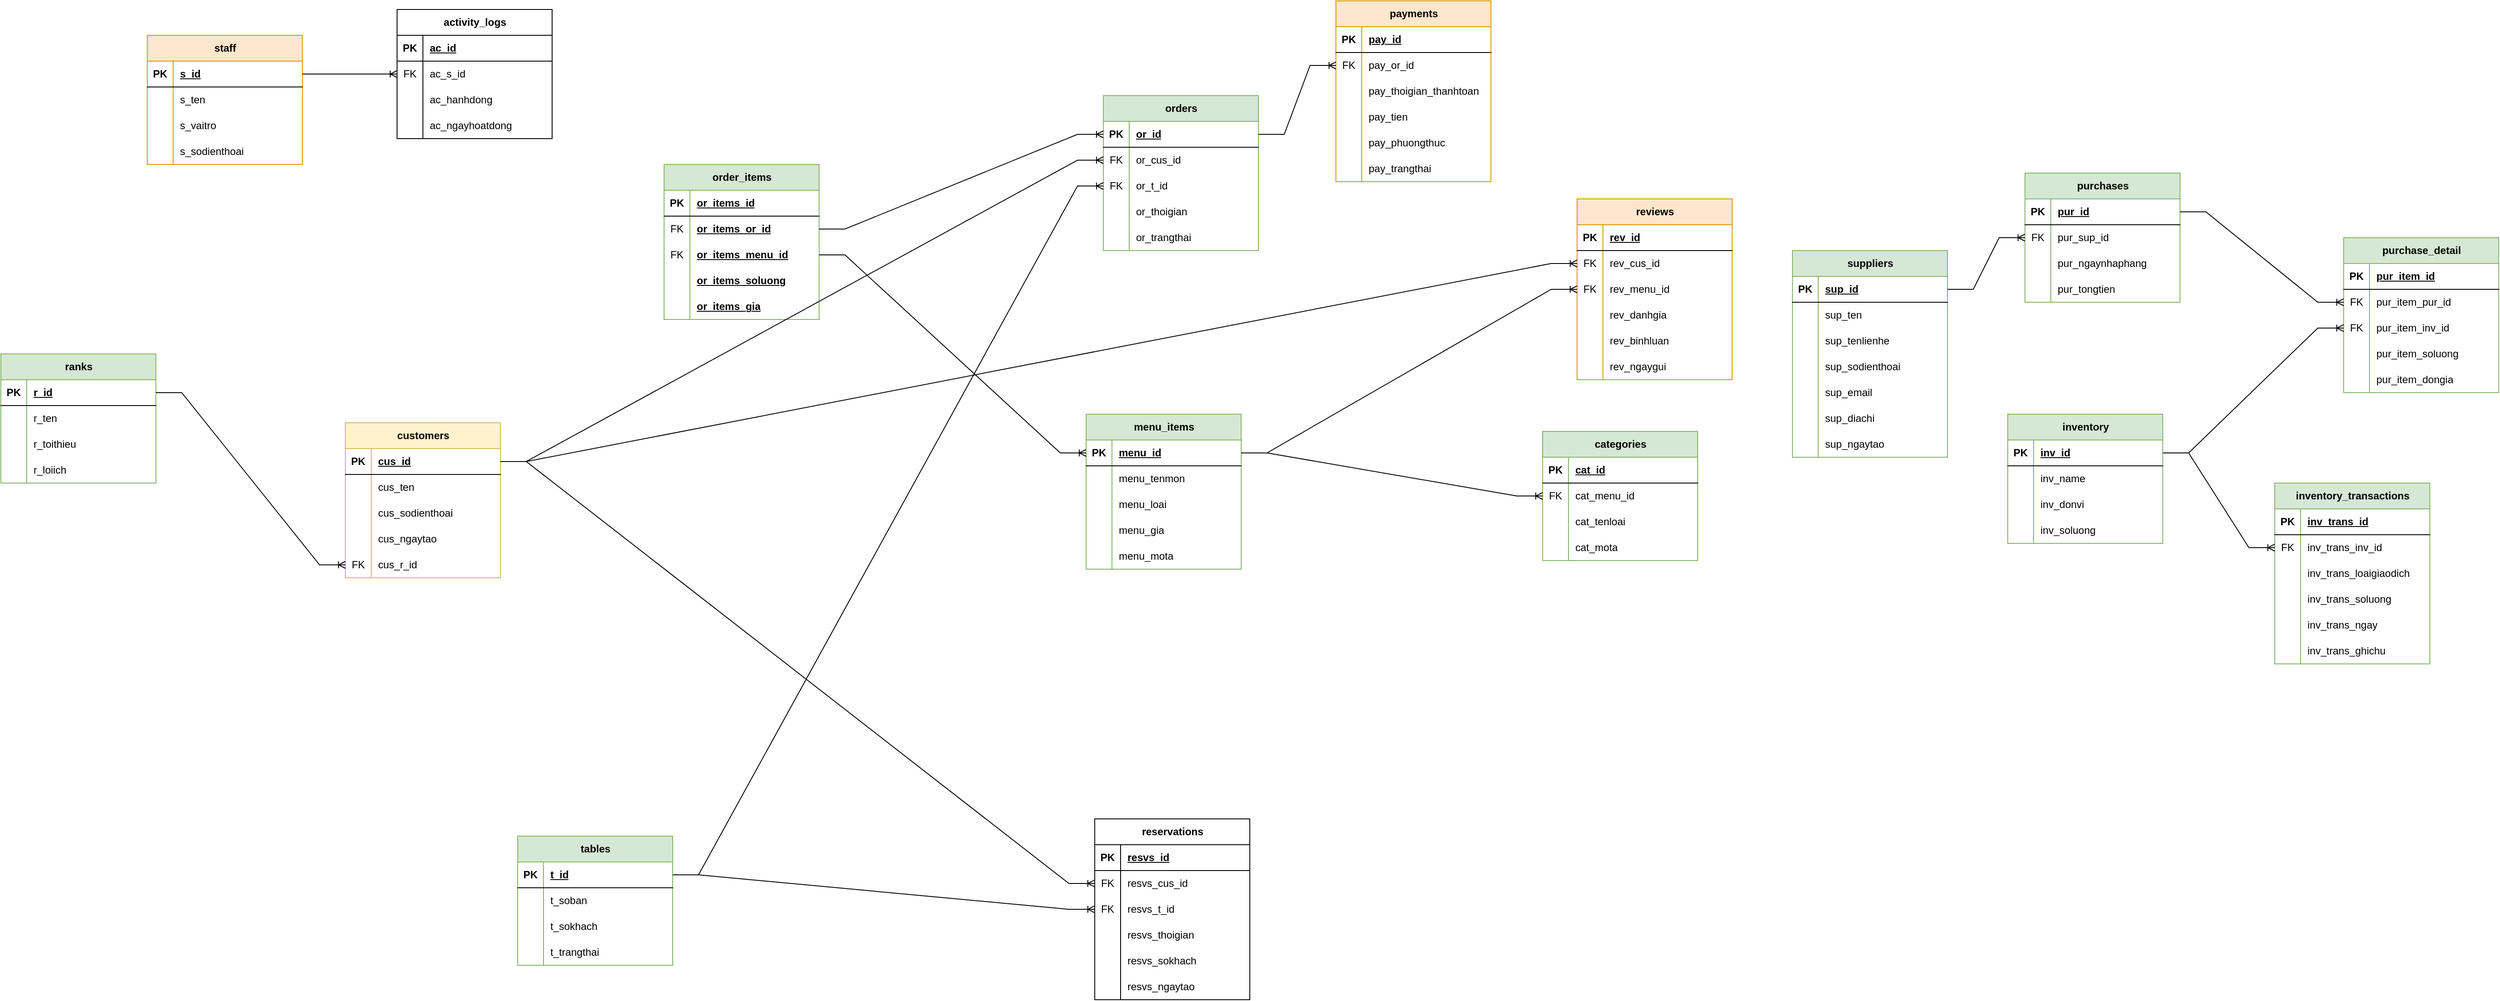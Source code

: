 <mxfile>
    <diagram name="Page-1" id="hvvdEH0v1fAtNZqUtAwT">
        <mxGraphModel dx="2093" dy="626" grid="1" gridSize="10" guides="1" tooltips="1" connect="1" arrows="1" fold="1" page="1" pageScale="1" pageWidth="1169" pageHeight="1654" background="none" math="0" shadow="0">
            <root>
                <mxCell id="0"/>
                <mxCell id="1" parent="0"/>
                <mxCell id="uy0rlqppNLBCAILLhXvm-2" value="menu_items" style="shape=table;startSize=30;container=1;collapsible=1;childLayout=tableLayout;fixedRows=1;rowLines=0;fontStyle=1;align=center;resizeLast=1;html=1;fillColor=#d5e8d4;strokeColor=#82b366;" parent="1" vertex="1">
                    <mxGeometry x="550" y="500" width="180" height="180" as="geometry"/>
                </mxCell>
                <mxCell id="uy0rlqppNLBCAILLhXvm-3" value="" style="shape=tableRow;horizontal=0;startSize=0;swimlaneHead=0;swimlaneBody=0;fillColor=none;collapsible=0;dropTarget=0;points=[[0,0.5],[1,0.5]];portConstraint=eastwest;top=0;left=0;right=0;bottom=1;" parent="uy0rlqppNLBCAILLhXvm-2" vertex="1">
                    <mxGeometry y="30" width="180" height="30" as="geometry"/>
                </mxCell>
                <mxCell id="uy0rlqppNLBCAILLhXvm-4" value="PK" style="shape=partialRectangle;connectable=0;fillColor=none;top=0;left=0;bottom=0;right=0;fontStyle=1;overflow=hidden;whiteSpace=wrap;html=1;" parent="uy0rlqppNLBCAILLhXvm-3" vertex="1">
                    <mxGeometry width="30" height="30" as="geometry">
                        <mxRectangle width="30" height="30" as="alternateBounds"/>
                    </mxGeometry>
                </mxCell>
                <mxCell id="uy0rlqppNLBCAILLhXvm-5" value="menu_id" style="shape=partialRectangle;connectable=0;fillColor=none;top=0;left=0;bottom=0;right=0;align=left;spacingLeft=6;fontStyle=5;overflow=hidden;whiteSpace=wrap;html=1;" parent="uy0rlqppNLBCAILLhXvm-3" vertex="1">
                    <mxGeometry x="30" width="150" height="30" as="geometry">
                        <mxRectangle width="150" height="30" as="alternateBounds"/>
                    </mxGeometry>
                </mxCell>
                <mxCell id="uy0rlqppNLBCAILLhXvm-6" value="" style="shape=tableRow;horizontal=0;startSize=0;swimlaneHead=0;swimlaneBody=0;fillColor=none;collapsible=0;dropTarget=0;points=[[0,0.5],[1,0.5]];portConstraint=eastwest;top=0;left=0;right=0;bottom=0;" parent="uy0rlqppNLBCAILLhXvm-2" vertex="1">
                    <mxGeometry y="60" width="180" height="30" as="geometry"/>
                </mxCell>
                <mxCell id="uy0rlqppNLBCAILLhXvm-7" value="" style="shape=partialRectangle;connectable=0;fillColor=none;top=0;left=0;bottom=0;right=0;editable=1;overflow=hidden;whiteSpace=wrap;html=1;" parent="uy0rlqppNLBCAILLhXvm-6" vertex="1">
                    <mxGeometry width="30" height="30" as="geometry">
                        <mxRectangle width="30" height="30" as="alternateBounds"/>
                    </mxGeometry>
                </mxCell>
                <mxCell id="uy0rlqppNLBCAILLhXvm-8" value="menu_tenmon" style="shape=partialRectangle;connectable=0;fillColor=none;top=0;left=0;bottom=0;right=0;align=left;spacingLeft=6;overflow=hidden;whiteSpace=wrap;html=1;" parent="uy0rlqppNLBCAILLhXvm-6" vertex="1">
                    <mxGeometry x="30" width="150" height="30" as="geometry">
                        <mxRectangle width="150" height="30" as="alternateBounds"/>
                    </mxGeometry>
                </mxCell>
                <mxCell id="uy0rlqppNLBCAILLhXvm-9" value="" style="shape=tableRow;horizontal=0;startSize=0;swimlaneHead=0;swimlaneBody=0;fillColor=none;collapsible=0;dropTarget=0;points=[[0,0.5],[1,0.5]];portConstraint=eastwest;top=0;left=0;right=0;bottom=0;" parent="uy0rlqppNLBCAILLhXvm-2" vertex="1">
                    <mxGeometry y="90" width="180" height="30" as="geometry"/>
                </mxCell>
                <mxCell id="uy0rlqppNLBCAILLhXvm-10" value="" style="shape=partialRectangle;connectable=0;fillColor=none;top=0;left=0;bottom=0;right=0;editable=1;overflow=hidden;whiteSpace=wrap;html=1;" parent="uy0rlqppNLBCAILLhXvm-9" vertex="1">
                    <mxGeometry width="30" height="30" as="geometry">
                        <mxRectangle width="30" height="30" as="alternateBounds"/>
                    </mxGeometry>
                </mxCell>
                <mxCell id="uy0rlqppNLBCAILLhXvm-11" value="menu_loai" style="shape=partialRectangle;connectable=0;fillColor=none;top=0;left=0;bottom=0;right=0;align=left;spacingLeft=6;overflow=hidden;whiteSpace=wrap;html=1;" parent="uy0rlqppNLBCAILLhXvm-9" vertex="1">
                    <mxGeometry x="30" width="150" height="30" as="geometry">
                        <mxRectangle width="150" height="30" as="alternateBounds"/>
                    </mxGeometry>
                </mxCell>
                <mxCell id="uy0rlqppNLBCAILLhXvm-12" value="" style="shape=tableRow;horizontal=0;startSize=0;swimlaneHead=0;swimlaneBody=0;fillColor=none;collapsible=0;dropTarget=0;points=[[0,0.5],[1,0.5]];portConstraint=eastwest;top=0;left=0;right=0;bottom=0;" parent="uy0rlqppNLBCAILLhXvm-2" vertex="1">
                    <mxGeometry y="120" width="180" height="30" as="geometry"/>
                </mxCell>
                <mxCell id="uy0rlqppNLBCAILLhXvm-13" value="" style="shape=partialRectangle;connectable=0;fillColor=none;top=0;left=0;bottom=0;right=0;editable=1;overflow=hidden;whiteSpace=wrap;html=1;" parent="uy0rlqppNLBCAILLhXvm-12" vertex="1">
                    <mxGeometry width="30" height="30" as="geometry">
                        <mxRectangle width="30" height="30" as="alternateBounds"/>
                    </mxGeometry>
                </mxCell>
                <mxCell id="uy0rlqppNLBCAILLhXvm-14" value="menu_gia" style="shape=partialRectangle;connectable=0;fillColor=none;top=0;left=0;bottom=0;right=0;align=left;spacingLeft=6;overflow=hidden;whiteSpace=wrap;html=1;" parent="uy0rlqppNLBCAILLhXvm-12" vertex="1">
                    <mxGeometry x="30" width="150" height="30" as="geometry">
                        <mxRectangle width="150" height="30" as="alternateBounds"/>
                    </mxGeometry>
                </mxCell>
                <mxCell id="uy0rlqppNLBCAILLhXvm-18" value="" style="shape=tableRow;horizontal=0;startSize=0;swimlaneHead=0;swimlaneBody=0;fillColor=none;collapsible=0;dropTarget=0;points=[[0,0.5],[1,0.5]];portConstraint=eastwest;top=0;left=0;right=0;bottom=0;" parent="uy0rlqppNLBCAILLhXvm-2" vertex="1">
                    <mxGeometry y="150" width="180" height="30" as="geometry"/>
                </mxCell>
                <mxCell id="uy0rlqppNLBCAILLhXvm-19" value="" style="shape=partialRectangle;connectable=0;fillColor=none;top=0;left=0;bottom=0;right=0;editable=1;overflow=hidden;whiteSpace=wrap;html=1;" parent="uy0rlqppNLBCAILLhXvm-18" vertex="1">
                    <mxGeometry width="30" height="30" as="geometry">
                        <mxRectangle width="30" height="30" as="alternateBounds"/>
                    </mxGeometry>
                </mxCell>
                <mxCell id="uy0rlqppNLBCAILLhXvm-20" value="menu_mota" style="shape=partialRectangle;connectable=0;fillColor=none;top=0;left=0;bottom=0;right=0;align=left;spacingLeft=6;overflow=hidden;whiteSpace=wrap;html=1;" parent="uy0rlqppNLBCAILLhXvm-18" vertex="1">
                    <mxGeometry x="30" width="150" height="30" as="geometry">
                        <mxRectangle width="150" height="30" as="alternateBounds"/>
                    </mxGeometry>
                </mxCell>
                <mxCell id="uy0rlqppNLBCAILLhXvm-21" value="tables" style="shape=table;startSize=30;container=1;collapsible=1;childLayout=tableLayout;fixedRows=1;rowLines=0;fontStyle=1;align=center;resizeLast=1;html=1;fillColor=#d5e8d4;strokeColor=#82b366;" parent="1" vertex="1">
                    <mxGeometry x="-110" y="990" width="180" height="150" as="geometry"/>
                </mxCell>
                <mxCell id="uy0rlqppNLBCAILLhXvm-22" value="" style="shape=tableRow;horizontal=0;startSize=0;swimlaneHead=0;swimlaneBody=0;fillColor=none;collapsible=0;dropTarget=0;points=[[0,0.5],[1,0.5]];portConstraint=eastwest;top=0;left=0;right=0;bottom=1;" parent="uy0rlqppNLBCAILLhXvm-21" vertex="1">
                    <mxGeometry y="30" width="180" height="30" as="geometry"/>
                </mxCell>
                <mxCell id="uy0rlqppNLBCAILLhXvm-23" value="PK" style="shape=partialRectangle;connectable=0;fillColor=none;top=0;left=0;bottom=0;right=0;fontStyle=1;overflow=hidden;whiteSpace=wrap;html=1;" parent="uy0rlqppNLBCAILLhXvm-22" vertex="1">
                    <mxGeometry width="30" height="30" as="geometry">
                        <mxRectangle width="30" height="30" as="alternateBounds"/>
                    </mxGeometry>
                </mxCell>
                <mxCell id="uy0rlqppNLBCAILLhXvm-24" value="t_id" style="shape=partialRectangle;connectable=0;fillColor=none;top=0;left=0;bottom=0;right=0;align=left;spacingLeft=6;fontStyle=5;overflow=hidden;whiteSpace=wrap;html=1;" parent="uy0rlqppNLBCAILLhXvm-22" vertex="1">
                    <mxGeometry x="30" width="150" height="30" as="geometry">
                        <mxRectangle width="150" height="30" as="alternateBounds"/>
                    </mxGeometry>
                </mxCell>
                <mxCell id="uy0rlqppNLBCAILLhXvm-25" value="" style="shape=tableRow;horizontal=0;startSize=0;swimlaneHead=0;swimlaneBody=0;fillColor=none;collapsible=0;dropTarget=0;points=[[0,0.5],[1,0.5]];portConstraint=eastwest;top=0;left=0;right=0;bottom=0;" parent="uy0rlqppNLBCAILLhXvm-21" vertex="1">
                    <mxGeometry y="60" width="180" height="30" as="geometry"/>
                </mxCell>
                <mxCell id="uy0rlqppNLBCAILLhXvm-26" value="" style="shape=partialRectangle;connectable=0;fillColor=none;top=0;left=0;bottom=0;right=0;editable=1;overflow=hidden;whiteSpace=wrap;html=1;" parent="uy0rlqppNLBCAILLhXvm-25" vertex="1">
                    <mxGeometry width="30" height="30" as="geometry">
                        <mxRectangle width="30" height="30" as="alternateBounds"/>
                    </mxGeometry>
                </mxCell>
                <mxCell id="uy0rlqppNLBCAILLhXvm-27" value="t_soban" style="shape=partialRectangle;connectable=0;fillColor=none;top=0;left=0;bottom=0;right=0;align=left;spacingLeft=6;overflow=hidden;whiteSpace=wrap;html=1;" parent="uy0rlqppNLBCAILLhXvm-25" vertex="1">
                    <mxGeometry x="30" width="150" height="30" as="geometry">
                        <mxRectangle width="150" height="30" as="alternateBounds"/>
                    </mxGeometry>
                </mxCell>
                <mxCell id="uy0rlqppNLBCAILLhXvm-28" value="" style="shape=tableRow;horizontal=0;startSize=0;swimlaneHead=0;swimlaneBody=0;fillColor=none;collapsible=0;dropTarget=0;points=[[0,0.5],[1,0.5]];portConstraint=eastwest;top=0;left=0;right=0;bottom=0;" parent="uy0rlqppNLBCAILLhXvm-21" vertex="1">
                    <mxGeometry y="90" width="180" height="30" as="geometry"/>
                </mxCell>
                <mxCell id="uy0rlqppNLBCAILLhXvm-29" value="" style="shape=partialRectangle;connectable=0;fillColor=none;top=0;left=0;bottom=0;right=0;editable=1;overflow=hidden;whiteSpace=wrap;html=1;" parent="uy0rlqppNLBCAILLhXvm-28" vertex="1">
                    <mxGeometry width="30" height="30" as="geometry">
                        <mxRectangle width="30" height="30" as="alternateBounds"/>
                    </mxGeometry>
                </mxCell>
                <mxCell id="uy0rlqppNLBCAILLhXvm-30" value="t_sokhach" style="shape=partialRectangle;connectable=0;fillColor=none;top=0;left=0;bottom=0;right=0;align=left;spacingLeft=6;overflow=hidden;whiteSpace=wrap;html=1;" parent="uy0rlqppNLBCAILLhXvm-28" vertex="1">
                    <mxGeometry x="30" width="150" height="30" as="geometry">
                        <mxRectangle width="150" height="30" as="alternateBounds"/>
                    </mxGeometry>
                </mxCell>
                <mxCell id="uy0rlqppNLBCAILLhXvm-31" value="" style="shape=tableRow;horizontal=0;startSize=0;swimlaneHead=0;swimlaneBody=0;fillColor=none;collapsible=0;dropTarget=0;points=[[0,0.5],[1,0.5]];portConstraint=eastwest;top=0;left=0;right=0;bottom=0;" parent="uy0rlqppNLBCAILLhXvm-21" vertex="1">
                    <mxGeometry y="120" width="180" height="30" as="geometry"/>
                </mxCell>
                <mxCell id="uy0rlqppNLBCAILLhXvm-32" value="" style="shape=partialRectangle;connectable=0;fillColor=none;top=0;left=0;bottom=0;right=0;editable=1;overflow=hidden;whiteSpace=wrap;html=1;" parent="uy0rlqppNLBCAILLhXvm-31" vertex="1">
                    <mxGeometry width="30" height="30" as="geometry">
                        <mxRectangle width="30" height="30" as="alternateBounds"/>
                    </mxGeometry>
                </mxCell>
                <mxCell id="uy0rlqppNLBCAILLhXvm-33" value="t_trangthai" style="shape=partialRectangle;connectable=0;fillColor=none;top=0;left=0;bottom=0;right=0;align=left;spacingLeft=6;overflow=hidden;whiteSpace=wrap;html=1;" parent="uy0rlqppNLBCAILLhXvm-31" vertex="1">
                    <mxGeometry x="30" width="150" height="30" as="geometry">
                        <mxRectangle width="150" height="30" as="alternateBounds"/>
                    </mxGeometry>
                </mxCell>
                <mxCell id="uy0rlqppNLBCAILLhXvm-34" value="customers" style="shape=table;startSize=30;container=1;collapsible=1;childLayout=tableLayout;fixedRows=1;rowLines=0;fontStyle=1;align=center;resizeLast=1;html=1;fillColor=#fff2cc;strokeColor=#d6b656;" parent="1" vertex="1">
                    <mxGeometry x="-310" y="510" width="180" height="180" as="geometry"/>
                </mxCell>
                <mxCell id="uy0rlqppNLBCAILLhXvm-35" value="" style="shape=tableRow;horizontal=0;startSize=0;swimlaneHead=0;swimlaneBody=0;fillColor=none;collapsible=0;dropTarget=0;points=[[0,0.5],[1,0.5]];portConstraint=eastwest;top=0;left=0;right=0;bottom=1;" parent="uy0rlqppNLBCAILLhXvm-34" vertex="1">
                    <mxGeometry y="30" width="180" height="30" as="geometry"/>
                </mxCell>
                <mxCell id="uy0rlqppNLBCAILLhXvm-36" value="PK" style="shape=partialRectangle;connectable=0;fillColor=none;top=0;left=0;bottom=0;right=0;fontStyle=1;overflow=hidden;whiteSpace=wrap;html=1;" parent="uy0rlqppNLBCAILLhXvm-35" vertex="1">
                    <mxGeometry width="30" height="30" as="geometry">
                        <mxRectangle width="30" height="30" as="alternateBounds"/>
                    </mxGeometry>
                </mxCell>
                <mxCell id="uy0rlqppNLBCAILLhXvm-37" value="cus_id" style="shape=partialRectangle;connectable=0;fillColor=none;top=0;left=0;bottom=0;right=0;align=left;spacingLeft=6;fontStyle=5;overflow=hidden;whiteSpace=wrap;html=1;" parent="uy0rlqppNLBCAILLhXvm-35" vertex="1">
                    <mxGeometry x="30" width="150" height="30" as="geometry">
                        <mxRectangle width="150" height="30" as="alternateBounds"/>
                    </mxGeometry>
                </mxCell>
                <mxCell id="uy0rlqppNLBCAILLhXvm-38" value="" style="shape=tableRow;horizontal=0;startSize=0;swimlaneHead=0;swimlaneBody=0;fillColor=none;collapsible=0;dropTarget=0;points=[[0,0.5],[1,0.5]];portConstraint=eastwest;top=0;left=0;right=0;bottom=0;" parent="uy0rlqppNLBCAILLhXvm-34" vertex="1">
                    <mxGeometry y="60" width="180" height="30" as="geometry"/>
                </mxCell>
                <mxCell id="uy0rlqppNLBCAILLhXvm-39" value="" style="shape=partialRectangle;connectable=0;fillColor=none;top=0;left=0;bottom=0;right=0;editable=1;overflow=hidden;whiteSpace=wrap;html=1;" parent="uy0rlqppNLBCAILLhXvm-38" vertex="1">
                    <mxGeometry width="30" height="30" as="geometry">
                        <mxRectangle width="30" height="30" as="alternateBounds"/>
                    </mxGeometry>
                </mxCell>
                <mxCell id="uy0rlqppNLBCAILLhXvm-40" value="cus_ten" style="shape=partialRectangle;connectable=0;fillColor=none;top=0;left=0;bottom=0;right=0;align=left;spacingLeft=6;overflow=hidden;whiteSpace=wrap;html=1;" parent="uy0rlqppNLBCAILLhXvm-38" vertex="1">
                    <mxGeometry x="30" width="150" height="30" as="geometry">
                        <mxRectangle width="150" height="30" as="alternateBounds"/>
                    </mxGeometry>
                </mxCell>
                <mxCell id="uy0rlqppNLBCAILLhXvm-41" value="" style="shape=tableRow;horizontal=0;startSize=0;swimlaneHead=0;swimlaneBody=0;fillColor=none;collapsible=0;dropTarget=0;points=[[0,0.5],[1,0.5]];portConstraint=eastwest;top=0;left=0;right=0;bottom=0;" parent="uy0rlqppNLBCAILLhXvm-34" vertex="1">
                    <mxGeometry y="90" width="180" height="30" as="geometry"/>
                </mxCell>
                <mxCell id="uy0rlqppNLBCAILLhXvm-42" value="" style="shape=partialRectangle;connectable=0;fillColor=none;top=0;left=0;bottom=0;right=0;editable=1;overflow=hidden;whiteSpace=wrap;html=1;" parent="uy0rlqppNLBCAILLhXvm-41" vertex="1">
                    <mxGeometry width="30" height="30" as="geometry">
                        <mxRectangle width="30" height="30" as="alternateBounds"/>
                    </mxGeometry>
                </mxCell>
                <mxCell id="uy0rlqppNLBCAILLhXvm-43" value="cus_sodienthoai" style="shape=partialRectangle;connectable=0;fillColor=none;top=0;left=0;bottom=0;right=0;align=left;spacingLeft=6;overflow=hidden;whiteSpace=wrap;html=1;" parent="uy0rlqppNLBCAILLhXvm-41" vertex="1">
                    <mxGeometry x="30" width="150" height="30" as="geometry">
                        <mxRectangle width="150" height="30" as="alternateBounds"/>
                    </mxGeometry>
                </mxCell>
                <mxCell id="uy0rlqppNLBCAILLhXvm-44" value="" style="shape=tableRow;horizontal=0;startSize=0;swimlaneHead=0;swimlaneBody=0;fillColor=none;collapsible=0;dropTarget=0;points=[[0,0.5],[1,0.5]];portConstraint=eastwest;top=0;left=0;right=0;bottom=0;" parent="uy0rlqppNLBCAILLhXvm-34" vertex="1">
                    <mxGeometry y="120" width="180" height="30" as="geometry"/>
                </mxCell>
                <mxCell id="uy0rlqppNLBCAILLhXvm-45" value="" style="shape=partialRectangle;connectable=0;fillColor=none;top=0;left=0;bottom=0;right=0;editable=1;overflow=hidden;whiteSpace=wrap;html=1;" parent="uy0rlqppNLBCAILLhXvm-44" vertex="1">
                    <mxGeometry width="30" height="30" as="geometry">
                        <mxRectangle width="30" height="30" as="alternateBounds"/>
                    </mxGeometry>
                </mxCell>
                <mxCell id="uy0rlqppNLBCAILLhXvm-46" value="cus_ngaytao" style="shape=partialRectangle;connectable=0;fillColor=none;top=0;left=0;bottom=0;right=0;align=left;spacingLeft=6;overflow=hidden;whiteSpace=wrap;html=1;" parent="uy0rlqppNLBCAILLhXvm-44" vertex="1">
                    <mxGeometry x="30" width="150" height="30" as="geometry">
                        <mxRectangle width="150" height="30" as="alternateBounds"/>
                    </mxGeometry>
                </mxCell>
                <mxCell id="uy0rlqppNLBCAILLhXvm-357" value="" style="shape=tableRow;horizontal=0;startSize=0;swimlaneHead=0;swimlaneBody=0;fillColor=none;collapsible=0;dropTarget=0;points=[[0,0.5],[1,0.5]];portConstraint=eastwest;top=0;left=0;right=0;bottom=0;" parent="uy0rlqppNLBCAILLhXvm-34" vertex="1">
                    <mxGeometry y="150" width="180" height="30" as="geometry"/>
                </mxCell>
                <mxCell id="uy0rlqppNLBCAILLhXvm-358" value="FK" style="shape=partialRectangle;connectable=0;fillColor=none;top=0;left=0;bottom=0;right=0;editable=1;overflow=hidden;whiteSpace=wrap;html=1;" parent="uy0rlqppNLBCAILLhXvm-357" vertex="1">
                    <mxGeometry width="30" height="30" as="geometry">
                        <mxRectangle width="30" height="30" as="alternateBounds"/>
                    </mxGeometry>
                </mxCell>
                <mxCell id="uy0rlqppNLBCAILLhXvm-359" value="cus_r_id" style="shape=partialRectangle;connectable=0;fillColor=none;top=0;left=0;bottom=0;right=0;align=left;spacingLeft=6;overflow=hidden;whiteSpace=wrap;html=1;" parent="uy0rlqppNLBCAILLhXvm-357" vertex="1">
                    <mxGeometry x="30" width="150" height="30" as="geometry">
                        <mxRectangle width="150" height="30" as="alternateBounds"/>
                    </mxGeometry>
                </mxCell>
                <mxCell id="uy0rlqppNLBCAILLhXvm-47" value="orders" style="shape=table;startSize=30;container=1;collapsible=1;childLayout=tableLayout;fixedRows=1;rowLines=0;fontStyle=1;align=center;resizeLast=1;html=1;fillColor=#d5e8d4;strokeColor=#82b366;" parent="1" vertex="1">
                    <mxGeometry x="570" y="130" width="180" height="180" as="geometry"/>
                </mxCell>
                <mxCell id="uy0rlqppNLBCAILLhXvm-48" value="" style="shape=tableRow;horizontal=0;startSize=0;swimlaneHead=0;swimlaneBody=0;fillColor=none;collapsible=0;dropTarget=0;points=[[0,0.5],[1,0.5]];portConstraint=eastwest;top=0;left=0;right=0;bottom=1;" parent="uy0rlqppNLBCAILLhXvm-47" vertex="1">
                    <mxGeometry y="30" width="180" height="30" as="geometry"/>
                </mxCell>
                <mxCell id="uy0rlqppNLBCAILLhXvm-49" value="PK" style="shape=partialRectangle;connectable=0;fillColor=none;top=0;left=0;bottom=0;right=0;fontStyle=1;overflow=hidden;whiteSpace=wrap;html=1;" parent="uy0rlqppNLBCAILLhXvm-48" vertex="1">
                    <mxGeometry width="30" height="30" as="geometry">
                        <mxRectangle width="30" height="30" as="alternateBounds"/>
                    </mxGeometry>
                </mxCell>
                <mxCell id="uy0rlqppNLBCAILLhXvm-50" value="or_id" style="shape=partialRectangle;connectable=0;fillColor=none;top=0;left=0;bottom=0;right=0;align=left;spacingLeft=6;fontStyle=5;overflow=hidden;whiteSpace=wrap;html=1;" parent="uy0rlqppNLBCAILLhXvm-48" vertex="1">
                    <mxGeometry x="30" width="150" height="30" as="geometry">
                        <mxRectangle width="150" height="30" as="alternateBounds"/>
                    </mxGeometry>
                </mxCell>
                <mxCell id="uy0rlqppNLBCAILLhXvm-51" value="" style="shape=tableRow;horizontal=0;startSize=0;swimlaneHead=0;swimlaneBody=0;fillColor=none;collapsible=0;dropTarget=0;points=[[0,0.5],[1,0.5]];portConstraint=eastwest;top=0;left=0;right=0;bottom=0;" parent="uy0rlqppNLBCAILLhXvm-47" vertex="1">
                    <mxGeometry y="60" width="180" height="30" as="geometry"/>
                </mxCell>
                <mxCell id="uy0rlqppNLBCAILLhXvm-52" value="FK" style="shape=partialRectangle;connectable=0;fillColor=none;top=0;left=0;bottom=0;right=0;editable=1;overflow=hidden;whiteSpace=wrap;html=1;" parent="uy0rlqppNLBCAILLhXvm-51" vertex="1">
                    <mxGeometry width="30" height="30" as="geometry">
                        <mxRectangle width="30" height="30" as="alternateBounds"/>
                    </mxGeometry>
                </mxCell>
                <mxCell id="uy0rlqppNLBCAILLhXvm-53" value="or_cus_id" style="shape=partialRectangle;connectable=0;fillColor=none;top=0;left=0;bottom=0;right=0;align=left;spacingLeft=6;overflow=hidden;whiteSpace=wrap;html=1;" parent="uy0rlqppNLBCAILLhXvm-51" vertex="1">
                    <mxGeometry x="30" width="150" height="30" as="geometry">
                        <mxRectangle width="150" height="30" as="alternateBounds"/>
                    </mxGeometry>
                </mxCell>
                <mxCell id="uy0rlqppNLBCAILLhXvm-54" value="" style="shape=tableRow;horizontal=0;startSize=0;swimlaneHead=0;swimlaneBody=0;fillColor=none;collapsible=0;dropTarget=0;points=[[0,0.5],[1,0.5]];portConstraint=eastwest;top=0;left=0;right=0;bottom=0;" parent="uy0rlqppNLBCAILLhXvm-47" vertex="1">
                    <mxGeometry y="90" width="180" height="30" as="geometry"/>
                </mxCell>
                <mxCell id="uy0rlqppNLBCAILLhXvm-55" value="FK" style="shape=partialRectangle;connectable=0;fillColor=none;top=0;left=0;bottom=0;right=0;editable=1;overflow=hidden;whiteSpace=wrap;html=1;" parent="uy0rlqppNLBCAILLhXvm-54" vertex="1">
                    <mxGeometry width="30" height="30" as="geometry">
                        <mxRectangle width="30" height="30" as="alternateBounds"/>
                    </mxGeometry>
                </mxCell>
                <mxCell id="uy0rlqppNLBCAILLhXvm-56" value="or_t_id" style="shape=partialRectangle;connectable=0;fillColor=none;top=0;left=0;bottom=0;right=0;align=left;spacingLeft=6;overflow=hidden;whiteSpace=wrap;html=1;" parent="uy0rlqppNLBCAILLhXvm-54" vertex="1">
                    <mxGeometry x="30" width="150" height="30" as="geometry">
                        <mxRectangle width="150" height="30" as="alternateBounds"/>
                    </mxGeometry>
                </mxCell>
                <mxCell id="uy0rlqppNLBCAILLhXvm-57" value="" style="shape=tableRow;horizontal=0;startSize=0;swimlaneHead=0;swimlaneBody=0;fillColor=none;collapsible=0;dropTarget=0;points=[[0,0.5],[1,0.5]];portConstraint=eastwest;top=0;left=0;right=0;bottom=0;" parent="uy0rlqppNLBCAILLhXvm-47" vertex="1">
                    <mxGeometry y="120" width="180" height="30" as="geometry"/>
                </mxCell>
                <mxCell id="uy0rlqppNLBCAILLhXvm-58" value="" style="shape=partialRectangle;connectable=0;fillColor=none;top=0;left=0;bottom=0;right=0;editable=1;overflow=hidden;whiteSpace=wrap;html=1;" parent="uy0rlqppNLBCAILLhXvm-57" vertex="1">
                    <mxGeometry width="30" height="30" as="geometry">
                        <mxRectangle width="30" height="30" as="alternateBounds"/>
                    </mxGeometry>
                </mxCell>
                <mxCell id="uy0rlqppNLBCAILLhXvm-59" value="or_thoigian" style="shape=partialRectangle;connectable=0;fillColor=none;top=0;left=0;bottom=0;right=0;align=left;spacingLeft=6;overflow=hidden;whiteSpace=wrap;html=1;" parent="uy0rlqppNLBCAILLhXvm-57" vertex="1">
                    <mxGeometry x="30" width="150" height="30" as="geometry">
                        <mxRectangle width="150" height="30" as="alternateBounds"/>
                    </mxGeometry>
                </mxCell>
                <mxCell id="uy0rlqppNLBCAILLhXvm-63" value="" style="shape=tableRow;horizontal=0;startSize=0;swimlaneHead=0;swimlaneBody=0;fillColor=none;collapsible=0;dropTarget=0;points=[[0,0.5],[1,0.5]];portConstraint=eastwest;top=0;left=0;right=0;bottom=0;" parent="uy0rlqppNLBCAILLhXvm-47" vertex="1">
                    <mxGeometry y="150" width="180" height="30" as="geometry"/>
                </mxCell>
                <mxCell id="uy0rlqppNLBCAILLhXvm-64" value="" style="shape=partialRectangle;connectable=0;fillColor=none;top=0;left=0;bottom=0;right=0;editable=1;overflow=hidden;whiteSpace=wrap;html=1;" parent="uy0rlqppNLBCAILLhXvm-63" vertex="1">
                    <mxGeometry width="30" height="30" as="geometry">
                        <mxRectangle width="30" height="30" as="alternateBounds"/>
                    </mxGeometry>
                </mxCell>
                <mxCell id="uy0rlqppNLBCAILLhXvm-65" value="or_trangthai" style="shape=partialRectangle;connectable=0;fillColor=none;top=0;left=0;bottom=0;right=0;align=left;spacingLeft=6;overflow=hidden;whiteSpace=wrap;html=1;" parent="uy0rlqppNLBCAILLhXvm-63" vertex="1">
                    <mxGeometry x="30" width="150" height="30" as="geometry">
                        <mxRectangle width="150" height="30" as="alternateBounds"/>
                    </mxGeometry>
                </mxCell>
                <mxCell id="uy0rlqppNLBCAILLhXvm-75" value="order_items" style="shape=table;startSize=30;container=1;collapsible=1;childLayout=tableLayout;fixedRows=1;rowLines=0;fontStyle=1;align=center;resizeLast=1;html=1;fillColor=#d5e8d4;strokeColor=#82b366;" parent="1" vertex="1">
                    <mxGeometry x="60" y="210" width="180" height="180" as="geometry"/>
                </mxCell>
                <mxCell id="uy0rlqppNLBCAILLhXvm-76" value="" style="shape=tableRow;horizontal=0;startSize=0;swimlaneHead=0;swimlaneBody=0;fillColor=none;collapsible=0;dropTarget=0;points=[[0,0.5],[1,0.5]];portConstraint=eastwest;top=0;left=0;right=0;bottom=1;" parent="uy0rlqppNLBCAILLhXvm-75" vertex="1">
                    <mxGeometry y="30" width="180" height="30" as="geometry"/>
                </mxCell>
                <mxCell id="uy0rlqppNLBCAILLhXvm-77" value="PK" style="shape=partialRectangle;connectable=0;fillColor=none;top=0;left=0;bottom=0;right=0;fontStyle=1;overflow=hidden;whiteSpace=wrap;html=1;" parent="uy0rlqppNLBCAILLhXvm-76" vertex="1">
                    <mxGeometry width="30" height="30" as="geometry">
                        <mxRectangle width="30" height="30" as="alternateBounds"/>
                    </mxGeometry>
                </mxCell>
                <mxCell id="uy0rlqppNLBCAILLhXvm-78" value="or_items_id" style="shape=partialRectangle;connectable=0;fillColor=none;top=0;left=0;bottom=0;right=0;align=left;spacingLeft=6;fontStyle=5;overflow=hidden;whiteSpace=wrap;html=1;" parent="uy0rlqppNLBCAILLhXvm-76" vertex="1">
                    <mxGeometry x="30" width="150" height="30" as="geometry">
                        <mxRectangle width="150" height="30" as="alternateBounds"/>
                    </mxGeometry>
                </mxCell>
                <mxCell id="uy0rlqppNLBCAILLhXvm-79" value="" style="shape=tableRow;horizontal=0;startSize=0;swimlaneHead=0;swimlaneBody=0;fillColor=none;collapsible=0;dropTarget=0;points=[[0,0.5],[1,0.5]];portConstraint=eastwest;top=0;left=0;right=0;bottom=0;" parent="uy0rlqppNLBCAILLhXvm-75" vertex="1">
                    <mxGeometry y="60" width="180" height="30" as="geometry"/>
                </mxCell>
                <mxCell id="uy0rlqppNLBCAILLhXvm-80" value="FK" style="shape=partialRectangle;connectable=0;fillColor=none;top=0;left=0;bottom=0;right=0;editable=1;overflow=hidden;whiteSpace=wrap;html=1;" parent="uy0rlqppNLBCAILLhXvm-79" vertex="1">
                    <mxGeometry width="30" height="30" as="geometry">
                        <mxRectangle width="30" height="30" as="alternateBounds"/>
                    </mxGeometry>
                </mxCell>
                <mxCell id="uy0rlqppNLBCAILLhXvm-81" value="&lt;span style=&quot;font-weight: 700; text-decoration-line: underline;&quot;&gt;or_items_or_id&lt;/span&gt;" style="shape=partialRectangle;connectable=0;fillColor=none;top=0;left=0;bottom=0;right=0;align=left;spacingLeft=6;overflow=hidden;whiteSpace=wrap;html=1;" parent="uy0rlqppNLBCAILLhXvm-79" vertex="1">
                    <mxGeometry x="30" width="150" height="30" as="geometry">
                        <mxRectangle width="150" height="30" as="alternateBounds"/>
                    </mxGeometry>
                </mxCell>
                <mxCell id="uy0rlqppNLBCAILLhXvm-82" value="" style="shape=tableRow;horizontal=0;startSize=0;swimlaneHead=0;swimlaneBody=0;fillColor=none;collapsible=0;dropTarget=0;points=[[0,0.5],[1,0.5]];portConstraint=eastwest;top=0;left=0;right=0;bottom=0;" parent="uy0rlqppNLBCAILLhXvm-75" vertex="1">
                    <mxGeometry y="90" width="180" height="30" as="geometry"/>
                </mxCell>
                <mxCell id="uy0rlqppNLBCAILLhXvm-83" value="FK" style="shape=partialRectangle;connectable=0;fillColor=none;top=0;left=0;bottom=0;right=0;editable=1;overflow=hidden;whiteSpace=wrap;html=1;" parent="uy0rlqppNLBCAILLhXvm-82" vertex="1">
                    <mxGeometry width="30" height="30" as="geometry">
                        <mxRectangle width="30" height="30" as="alternateBounds"/>
                    </mxGeometry>
                </mxCell>
                <mxCell id="uy0rlqppNLBCAILLhXvm-84" value="&lt;span style=&quot;font-weight: 700; text-decoration-line: underline;&quot;&gt;or_items_menu_id&lt;/span&gt;" style="shape=partialRectangle;connectable=0;fillColor=none;top=0;left=0;bottom=0;right=0;align=left;spacingLeft=6;overflow=hidden;whiteSpace=wrap;html=1;" parent="uy0rlqppNLBCAILLhXvm-82" vertex="1">
                    <mxGeometry x="30" width="150" height="30" as="geometry">
                        <mxRectangle width="150" height="30" as="alternateBounds"/>
                    </mxGeometry>
                </mxCell>
                <mxCell id="uy0rlqppNLBCAILLhXvm-85" value="" style="shape=tableRow;horizontal=0;startSize=0;swimlaneHead=0;swimlaneBody=0;fillColor=none;collapsible=0;dropTarget=0;points=[[0,0.5],[1,0.5]];portConstraint=eastwest;top=0;left=0;right=0;bottom=0;" parent="uy0rlqppNLBCAILLhXvm-75" vertex="1">
                    <mxGeometry y="120" width="180" height="30" as="geometry"/>
                </mxCell>
                <mxCell id="uy0rlqppNLBCAILLhXvm-86" value="" style="shape=partialRectangle;connectable=0;fillColor=none;top=0;left=0;bottom=0;right=0;editable=1;overflow=hidden;whiteSpace=wrap;html=1;" parent="uy0rlqppNLBCAILLhXvm-85" vertex="1">
                    <mxGeometry width="30" height="30" as="geometry">
                        <mxRectangle width="30" height="30" as="alternateBounds"/>
                    </mxGeometry>
                </mxCell>
                <mxCell id="uy0rlqppNLBCAILLhXvm-87" value="&lt;span style=&quot;font-weight: 700; text-decoration-line: underline;&quot;&gt;or_items_soluong&lt;/span&gt;" style="shape=partialRectangle;connectable=0;fillColor=none;top=0;left=0;bottom=0;right=0;align=left;spacingLeft=6;overflow=hidden;whiteSpace=wrap;html=1;" parent="uy0rlqppNLBCAILLhXvm-85" vertex="1">
                    <mxGeometry x="30" width="150" height="30" as="geometry">
                        <mxRectangle width="150" height="30" as="alternateBounds"/>
                    </mxGeometry>
                </mxCell>
                <mxCell id="uy0rlqppNLBCAILLhXvm-88" value="" style="shape=tableRow;horizontal=0;startSize=0;swimlaneHead=0;swimlaneBody=0;fillColor=none;collapsible=0;dropTarget=0;points=[[0,0.5],[1,0.5]];portConstraint=eastwest;top=0;left=0;right=0;bottom=0;" parent="uy0rlqppNLBCAILLhXvm-75" vertex="1">
                    <mxGeometry y="150" width="180" height="30" as="geometry"/>
                </mxCell>
                <mxCell id="uy0rlqppNLBCAILLhXvm-89" value="" style="shape=partialRectangle;connectable=0;fillColor=none;top=0;left=0;bottom=0;right=0;editable=1;overflow=hidden;whiteSpace=wrap;html=1;" parent="uy0rlqppNLBCAILLhXvm-88" vertex="1">
                    <mxGeometry width="30" height="30" as="geometry">
                        <mxRectangle width="30" height="30" as="alternateBounds"/>
                    </mxGeometry>
                </mxCell>
                <mxCell id="uy0rlqppNLBCAILLhXvm-90" value="&lt;span style=&quot;font-weight: 700; text-decoration-line: underline;&quot;&gt;or_items_gia&lt;/span&gt;" style="shape=partialRectangle;connectable=0;fillColor=none;top=0;left=0;bottom=0;right=0;align=left;spacingLeft=6;overflow=hidden;whiteSpace=wrap;html=1;" parent="uy0rlqppNLBCAILLhXvm-88" vertex="1">
                    <mxGeometry x="30" width="150" height="30" as="geometry">
                        <mxRectangle width="150" height="30" as="alternateBounds"/>
                    </mxGeometry>
                </mxCell>
                <mxCell id="uy0rlqppNLBCAILLhXvm-104" value="staff" style="shape=table;startSize=30;container=1;collapsible=1;childLayout=tableLayout;fixedRows=1;rowLines=0;fontStyle=1;align=center;resizeLast=1;html=1;fillColor=#ffe6cc;strokeColor=#d79b00;" parent="1" vertex="1">
                    <mxGeometry x="-540" y="60" width="180" height="150" as="geometry"/>
                </mxCell>
                <mxCell id="uy0rlqppNLBCAILLhXvm-105" value="" style="shape=tableRow;horizontal=0;startSize=0;swimlaneHead=0;swimlaneBody=0;fillColor=none;collapsible=0;dropTarget=0;points=[[0,0.5],[1,0.5]];portConstraint=eastwest;top=0;left=0;right=0;bottom=1;" parent="uy0rlqppNLBCAILLhXvm-104" vertex="1">
                    <mxGeometry y="30" width="180" height="30" as="geometry"/>
                </mxCell>
                <mxCell id="uy0rlqppNLBCAILLhXvm-106" value="PK" style="shape=partialRectangle;connectable=0;fillColor=none;top=0;left=0;bottom=0;right=0;fontStyle=1;overflow=hidden;whiteSpace=wrap;html=1;" parent="uy0rlqppNLBCAILLhXvm-105" vertex="1">
                    <mxGeometry width="30" height="30" as="geometry">
                        <mxRectangle width="30" height="30" as="alternateBounds"/>
                    </mxGeometry>
                </mxCell>
                <mxCell id="uy0rlqppNLBCAILLhXvm-107" value="s_id" style="shape=partialRectangle;connectable=0;fillColor=none;top=0;left=0;bottom=0;right=0;align=left;spacingLeft=6;fontStyle=5;overflow=hidden;whiteSpace=wrap;html=1;" parent="uy0rlqppNLBCAILLhXvm-105" vertex="1">
                    <mxGeometry x="30" width="150" height="30" as="geometry">
                        <mxRectangle width="150" height="30" as="alternateBounds"/>
                    </mxGeometry>
                </mxCell>
                <mxCell id="uy0rlqppNLBCAILLhXvm-108" value="" style="shape=tableRow;horizontal=0;startSize=0;swimlaneHead=0;swimlaneBody=0;fillColor=none;collapsible=0;dropTarget=0;points=[[0,0.5],[1,0.5]];portConstraint=eastwest;top=0;left=0;right=0;bottom=0;" parent="uy0rlqppNLBCAILLhXvm-104" vertex="1">
                    <mxGeometry y="60" width="180" height="30" as="geometry"/>
                </mxCell>
                <mxCell id="uy0rlqppNLBCAILLhXvm-109" value="" style="shape=partialRectangle;connectable=0;fillColor=none;top=0;left=0;bottom=0;right=0;editable=1;overflow=hidden;whiteSpace=wrap;html=1;" parent="uy0rlqppNLBCAILLhXvm-108" vertex="1">
                    <mxGeometry width="30" height="30" as="geometry">
                        <mxRectangle width="30" height="30" as="alternateBounds"/>
                    </mxGeometry>
                </mxCell>
                <mxCell id="uy0rlqppNLBCAILLhXvm-110" value="s_ten" style="shape=partialRectangle;connectable=0;fillColor=none;top=0;left=0;bottom=0;right=0;align=left;spacingLeft=6;overflow=hidden;whiteSpace=wrap;html=1;" parent="uy0rlqppNLBCAILLhXvm-108" vertex="1">
                    <mxGeometry x="30" width="150" height="30" as="geometry">
                        <mxRectangle width="150" height="30" as="alternateBounds"/>
                    </mxGeometry>
                </mxCell>
                <mxCell id="uy0rlqppNLBCAILLhXvm-111" value="" style="shape=tableRow;horizontal=0;startSize=0;swimlaneHead=0;swimlaneBody=0;fillColor=none;collapsible=0;dropTarget=0;points=[[0,0.5],[1,0.5]];portConstraint=eastwest;top=0;left=0;right=0;bottom=0;" parent="uy0rlqppNLBCAILLhXvm-104" vertex="1">
                    <mxGeometry y="90" width="180" height="30" as="geometry"/>
                </mxCell>
                <mxCell id="uy0rlqppNLBCAILLhXvm-112" value="" style="shape=partialRectangle;connectable=0;fillColor=none;top=0;left=0;bottom=0;right=0;editable=1;overflow=hidden;whiteSpace=wrap;html=1;" parent="uy0rlqppNLBCAILLhXvm-111" vertex="1">
                    <mxGeometry width="30" height="30" as="geometry">
                        <mxRectangle width="30" height="30" as="alternateBounds"/>
                    </mxGeometry>
                </mxCell>
                <mxCell id="uy0rlqppNLBCAILLhXvm-113" value="s_vaitro" style="shape=partialRectangle;connectable=0;fillColor=none;top=0;left=0;bottom=0;right=0;align=left;spacingLeft=6;overflow=hidden;whiteSpace=wrap;html=1;" parent="uy0rlqppNLBCAILLhXvm-111" vertex="1">
                    <mxGeometry x="30" width="150" height="30" as="geometry">
                        <mxRectangle width="150" height="30" as="alternateBounds"/>
                    </mxGeometry>
                </mxCell>
                <mxCell id="uy0rlqppNLBCAILLhXvm-114" value="" style="shape=tableRow;horizontal=0;startSize=0;swimlaneHead=0;swimlaneBody=0;fillColor=none;collapsible=0;dropTarget=0;points=[[0,0.5],[1,0.5]];portConstraint=eastwest;top=0;left=0;right=0;bottom=0;" parent="uy0rlqppNLBCAILLhXvm-104" vertex="1">
                    <mxGeometry y="120" width="180" height="30" as="geometry"/>
                </mxCell>
                <mxCell id="uy0rlqppNLBCAILLhXvm-115" value="" style="shape=partialRectangle;connectable=0;fillColor=none;top=0;left=0;bottom=0;right=0;editable=1;overflow=hidden;whiteSpace=wrap;html=1;" parent="uy0rlqppNLBCAILLhXvm-114" vertex="1">
                    <mxGeometry width="30" height="30" as="geometry">
                        <mxRectangle width="30" height="30" as="alternateBounds"/>
                    </mxGeometry>
                </mxCell>
                <mxCell id="uy0rlqppNLBCAILLhXvm-116" value="s_sodienthoai" style="shape=partialRectangle;connectable=0;fillColor=none;top=0;left=0;bottom=0;right=0;align=left;spacingLeft=6;overflow=hidden;whiteSpace=wrap;html=1;" parent="uy0rlqppNLBCAILLhXvm-114" vertex="1">
                    <mxGeometry x="30" width="150" height="30" as="geometry">
                        <mxRectangle width="150" height="30" as="alternateBounds"/>
                    </mxGeometry>
                </mxCell>
                <mxCell id="uy0rlqppNLBCAILLhXvm-117" value="reservations" style="shape=table;startSize=30;container=1;collapsible=1;childLayout=tableLayout;fixedRows=1;rowLines=0;fontStyle=1;align=center;resizeLast=1;html=1;" parent="1" vertex="1">
                    <mxGeometry x="560" y="970" width="180" height="210" as="geometry"/>
                </mxCell>
                <mxCell id="uy0rlqppNLBCAILLhXvm-118" value="" style="shape=tableRow;horizontal=0;startSize=0;swimlaneHead=0;swimlaneBody=0;fillColor=none;collapsible=0;dropTarget=0;points=[[0,0.5],[1,0.5]];portConstraint=eastwest;top=0;left=0;right=0;bottom=1;" parent="uy0rlqppNLBCAILLhXvm-117" vertex="1">
                    <mxGeometry y="30" width="180" height="30" as="geometry"/>
                </mxCell>
                <mxCell id="uy0rlqppNLBCAILLhXvm-119" value="PK" style="shape=partialRectangle;connectable=0;fillColor=none;top=0;left=0;bottom=0;right=0;fontStyle=1;overflow=hidden;whiteSpace=wrap;html=1;" parent="uy0rlqppNLBCAILLhXvm-118" vertex="1">
                    <mxGeometry width="30" height="30" as="geometry">
                        <mxRectangle width="30" height="30" as="alternateBounds"/>
                    </mxGeometry>
                </mxCell>
                <mxCell id="uy0rlqppNLBCAILLhXvm-120" value="resvs_id" style="shape=partialRectangle;connectable=0;fillColor=none;top=0;left=0;bottom=0;right=0;align=left;spacingLeft=6;fontStyle=5;overflow=hidden;whiteSpace=wrap;html=1;" parent="uy0rlqppNLBCAILLhXvm-118" vertex="1">
                    <mxGeometry x="30" width="150" height="30" as="geometry">
                        <mxRectangle width="150" height="30" as="alternateBounds"/>
                    </mxGeometry>
                </mxCell>
                <mxCell id="uy0rlqppNLBCAILLhXvm-121" value="" style="shape=tableRow;horizontal=0;startSize=0;swimlaneHead=0;swimlaneBody=0;fillColor=none;collapsible=0;dropTarget=0;points=[[0,0.5],[1,0.5]];portConstraint=eastwest;top=0;left=0;right=0;bottom=0;" parent="uy0rlqppNLBCAILLhXvm-117" vertex="1">
                    <mxGeometry y="60" width="180" height="30" as="geometry"/>
                </mxCell>
                <mxCell id="uy0rlqppNLBCAILLhXvm-122" value="FK" style="shape=partialRectangle;connectable=0;fillColor=none;top=0;left=0;bottom=0;right=0;editable=1;overflow=hidden;whiteSpace=wrap;html=1;" parent="uy0rlqppNLBCAILLhXvm-121" vertex="1">
                    <mxGeometry width="30" height="30" as="geometry">
                        <mxRectangle width="30" height="30" as="alternateBounds"/>
                    </mxGeometry>
                </mxCell>
                <mxCell id="uy0rlqppNLBCAILLhXvm-123" value="resvs_cus_id" style="shape=partialRectangle;connectable=0;fillColor=none;top=0;left=0;bottom=0;right=0;align=left;spacingLeft=6;overflow=hidden;whiteSpace=wrap;html=1;" parent="uy0rlqppNLBCAILLhXvm-121" vertex="1">
                    <mxGeometry x="30" width="150" height="30" as="geometry">
                        <mxRectangle width="150" height="30" as="alternateBounds"/>
                    </mxGeometry>
                </mxCell>
                <mxCell id="uy0rlqppNLBCAILLhXvm-124" value="" style="shape=tableRow;horizontal=0;startSize=0;swimlaneHead=0;swimlaneBody=0;fillColor=none;collapsible=0;dropTarget=0;points=[[0,0.5],[1,0.5]];portConstraint=eastwest;top=0;left=0;right=0;bottom=0;" parent="uy0rlqppNLBCAILLhXvm-117" vertex="1">
                    <mxGeometry y="90" width="180" height="30" as="geometry"/>
                </mxCell>
                <mxCell id="uy0rlqppNLBCAILLhXvm-125" value="FK" style="shape=partialRectangle;connectable=0;fillColor=none;top=0;left=0;bottom=0;right=0;editable=1;overflow=hidden;whiteSpace=wrap;html=1;" parent="uy0rlqppNLBCAILLhXvm-124" vertex="1">
                    <mxGeometry width="30" height="30" as="geometry">
                        <mxRectangle width="30" height="30" as="alternateBounds"/>
                    </mxGeometry>
                </mxCell>
                <mxCell id="uy0rlqppNLBCAILLhXvm-126" value="resvs_t_id" style="shape=partialRectangle;connectable=0;fillColor=none;top=0;left=0;bottom=0;right=0;align=left;spacingLeft=6;overflow=hidden;whiteSpace=wrap;html=1;" parent="uy0rlqppNLBCAILLhXvm-124" vertex="1">
                    <mxGeometry x="30" width="150" height="30" as="geometry">
                        <mxRectangle width="150" height="30" as="alternateBounds"/>
                    </mxGeometry>
                </mxCell>
                <mxCell id="uy0rlqppNLBCAILLhXvm-127" value="" style="shape=tableRow;horizontal=0;startSize=0;swimlaneHead=0;swimlaneBody=0;fillColor=none;collapsible=0;dropTarget=0;points=[[0,0.5],[1,0.5]];portConstraint=eastwest;top=0;left=0;right=0;bottom=0;" parent="uy0rlqppNLBCAILLhXvm-117" vertex="1">
                    <mxGeometry y="120" width="180" height="30" as="geometry"/>
                </mxCell>
                <mxCell id="uy0rlqppNLBCAILLhXvm-128" value="" style="shape=partialRectangle;connectable=0;fillColor=none;top=0;left=0;bottom=0;right=0;editable=1;overflow=hidden;whiteSpace=wrap;html=1;" parent="uy0rlqppNLBCAILLhXvm-127" vertex="1">
                    <mxGeometry width="30" height="30" as="geometry">
                        <mxRectangle width="30" height="30" as="alternateBounds"/>
                    </mxGeometry>
                </mxCell>
                <mxCell id="uy0rlqppNLBCAILLhXvm-129" value="resvs_thoigian" style="shape=partialRectangle;connectable=0;fillColor=none;top=0;left=0;bottom=0;right=0;align=left;spacingLeft=6;overflow=hidden;whiteSpace=wrap;html=1;" parent="uy0rlqppNLBCAILLhXvm-127" vertex="1">
                    <mxGeometry x="30" width="150" height="30" as="geometry">
                        <mxRectangle width="150" height="30" as="alternateBounds"/>
                    </mxGeometry>
                </mxCell>
                <mxCell id="uy0rlqppNLBCAILLhXvm-130" value="" style="shape=tableRow;horizontal=0;startSize=0;swimlaneHead=0;swimlaneBody=0;fillColor=none;collapsible=0;dropTarget=0;points=[[0,0.5],[1,0.5]];portConstraint=eastwest;top=0;left=0;right=0;bottom=0;" parent="uy0rlqppNLBCAILLhXvm-117" vertex="1">
                    <mxGeometry y="150" width="180" height="30" as="geometry"/>
                </mxCell>
                <mxCell id="uy0rlqppNLBCAILLhXvm-131" value="" style="shape=partialRectangle;connectable=0;fillColor=none;top=0;left=0;bottom=0;right=0;editable=1;overflow=hidden;whiteSpace=wrap;html=1;" parent="uy0rlqppNLBCAILLhXvm-130" vertex="1">
                    <mxGeometry width="30" height="30" as="geometry">
                        <mxRectangle width="30" height="30" as="alternateBounds"/>
                    </mxGeometry>
                </mxCell>
                <mxCell id="uy0rlqppNLBCAILLhXvm-132" value="resvs_sokhach" style="shape=partialRectangle;connectable=0;fillColor=none;top=0;left=0;bottom=0;right=0;align=left;spacingLeft=6;overflow=hidden;whiteSpace=wrap;html=1;" parent="uy0rlqppNLBCAILLhXvm-130" vertex="1">
                    <mxGeometry x="30" width="150" height="30" as="geometry">
                        <mxRectangle width="150" height="30" as="alternateBounds"/>
                    </mxGeometry>
                </mxCell>
                <mxCell id="uy0rlqppNLBCAILLhXvm-136" value="" style="shape=tableRow;horizontal=0;startSize=0;swimlaneHead=0;swimlaneBody=0;fillColor=none;collapsible=0;dropTarget=0;points=[[0,0.5],[1,0.5]];portConstraint=eastwest;top=0;left=0;right=0;bottom=0;" parent="uy0rlqppNLBCAILLhXvm-117" vertex="1">
                    <mxGeometry y="180" width="180" height="30" as="geometry"/>
                </mxCell>
                <mxCell id="uy0rlqppNLBCAILLhXvm-137" value="" style="shape=partialRectangle;connectable=0;fillColor=none;top=0;left=0;bottom=0;right=0;editable=1;overflow=hidden;whiteSpace=wrap;html=1;" parent="uy0rlqppNLBCAILLhXvm-136" vertex="1">
                    <mxGeometry width="30" height="30" as="geometry">
                        <mxRectangle width="30" height="30" as="alternateBounds"/>
                    </mxGeometry>
                </mxCell>
                <mxCell id="uy0rlqppNLBCAILLhXvm-138" value="resvs_ngaytao" style="shape=partialRectangle;connectable=0;fillColor=none;top=0;left=0;bottom=0;right=0;align=left;spacingLeft=6;overflow=hidden;whiteSpace=wrap;html=1;" parent="uy0rlqppNLBCAILLhXvm-136" vertex="1">
                    <mxGeometry x="30" width="150" height="30" as="geometry">
                        <mxRectangle width="150" height="30" as="alternateBounds"/>
                    </mxGeometry>
                </mxCell>
                <mxCell id="uy0rlqppNLBCAILLhXvm-139" value="" style="edgeStyle=entityRelationEdgeStyle;fontSize=12;html=1;endArrow=ERoneToMany;rounded=0;entryX=0;entryY=0.5;entryDx=0;entryDy=0;exitX=1;exitY=0.5;exitDx=0;exitDy=0;" parent="1" source="uy0rlqppNLBCAILLhXvm-22" target="uy0rlqppNLBCAILLhXvm-54" edge="1">
                    <mxGeometry width="100" height="100" relative="1" as="geometry">
                        <mxPoint x="430" y="570" as="sourcePoint"/>
                        <mxPoint x="530" y="470" as="targetPoint"/>
                    </mxGeometry>
                </mxCell>
                <mxCell id="uy0rlqppNLBCAILLhXvm-140" value="" style="edgeStyle=entityRelationEdgeStyle;fontSize=12;html=1;endArrow=ERoneToMany;rounded=0;entryX=0;entryY=0.5;entryDx=0;entryDy=0;exitX=1;exitY=0.5;exitDx=0;exitDy=0;" parent="1" source="uy0rlqppNLBCAILLhXvm-35" target="uy0rlqppNLBCAILLhXvm-51" edge="1">
                    <mxGeometry width="100" height="100" relative="1" as="geometry">
                        <mxPoint x="260" y="440" as="sourcePoint"/>
                        <mxPoint x="540" y="370" as="targetPoint"/>
                    </mxGeometry>
                </mxCell>
                <mxCell id="uy0rlqppNLBCAILLhXvm-141" value="" style="edgeStyle=entityRelationEdgeStyle;fontSize=12;html=1;endArrow=ERoneToMany;rounded=0;entryX=0;entryY=0.5;entryDx=0;entryDy=0;exitX=1;exitY=0.5;exitDx=0;exitDy=0;" parent="1" source="uy0rlqppNLBCAILLhXvm-79" target="uy0rlqppNLBCAILLhXvm-48" edge="1">
                    <mxGeometry width="100" height="100" relative="1" as="geometry">
                        <mxPoint x="390" y="220" as="sourcePoint"/>
                        <mxPoint x="690" y="270" as="targetPoint"/>
                    </mxGeometry>
                </mxCell>
                <mxCell id="uy0rlqppNLBCAILLhXvm-142" value="" style="edgeStyle=entityRelationEdgeStyle;fontSize=12;html=1;endArrow=ERoneToMany;rounded=0;entryX=0;entryY=0.5;entryDx=0;entryDy=0;exitX=1;exitY=0.5;exitDx=0;exitDy=0;" parent="1" source="uy0rlqppNLBCAILLhXvm-82" target="uy0rlqppNLBCAILLhXvm-3" edge="1">
                    <mxGeometry width="100" height="100" relative="1" as="geometry">
                        <mxPoint x="500" y="35" as="sourcePoint"/>
                        <mxPoint x="640" y="285" as="targetPoint"/>
                    </mxGeometry>
                </mxCell>
                <mxCell id="uy0rlqppNLBCAILLhXvm-143" value="" style="edgeStyle=entityRelationEdgeStyle;fontSize=12;html=1;endArrow=ERoneToMany;rounded=0;entryX=0;entryY=0.5;entryDx=0;entryDy=0;exitX=1;exitY=0.5;exitDx=0;exitDy=0;" parent="1" source="uy0rlqppNLBCAILLhXvm-35" target="uy0rlqppNLBCAILLhXvm-121" edge="1">
                    <mxGeometry width="100" height="100" relative="1" as="geometry">
                        <mxPoint x="270" y="340" as="sourcePoint"/>
                        <mxPoint x="560" y="595" as="targetPoint"/>
                    </mxGeometry>
                </mxCell>
                <mxCell id="uy0rlqppNLBCAILLhXvm-144" value="" style="edgeStyle=entityRelationEdgeStyle;fontSize=12;html=1;endArrow=ERoneToMany;rounded=0;entryX=0;entryY=0.5;entryDx=0;entryDy=0;exitX=1;exitY=0.5;exitDx=0;exitDy=0;" parent="1" source="uy0rlqppNLBCAILLhXvm-22" target="uy0rlqppNLBCAILLhXvm-124" edge="1">
                    <mxGeometry width="100" height="100" relative="1" as="geometry">
                        <mxPoint x="430" y="710" as="sourcePoint"/>
                        <mxPoint x="530" y="610" as="targetPoint"/>
                    </mxGeometry>
                </mxCell>
                <mxCell id="uy0rlqppNLBCAILLhXvm-145" value="payments" style="shape=table;startSize=30;container=1;collapsible=1;childLayout=tableLayout;fixedRows=1;rowLines=0;fontStyle=1;align=center;resizeLast=1;html=1;fillColor=#ffe6cc;strokeColor=#d79b00;" parent="1" vertex="1">
                    <mxGeometry x="840" y="20" width="180" height="210" as="geometry"/>
                </mxCell>
                <mxCell id="uy0rlqppNLBCAILLhXvm-146" value="" style="shape=tableRow;horizontal=0;startSize=0;swimlaneHead=0;swimlaneBody=0;fillColor=none;collapsible=0;dropTarget=0;points=[[0,0.5],[1,0.5]];portConstraint=eastwest;top=0;left=0;right=0;bottom=1;" parent="uy0rlqppNLBCAILLhXvm-145" vertex="1">
                    <mxGeometry y="30" width="180" height="30" as="geometry"/>
                </mxCell>
                <mxCell id="uy0rlqppNLBCAILLhXvm-147" value="PK" style="shape=partialRectangle;connectable=0;fillColor=none;top=0;left=0;bottom=0;right=0;fontStyle=1;overflow=hidden;whiteSpace=wrap;html=1;" parent="uy0rlqppNLBCAILLhXvm-146" vertex="1">
                    <mxGeometry width="30" height="30" as="geometry">
                        <mxRectangle width="30" height="30" as="alternateBounds"/>
                    </mxGeometry>
                </mxCell>
                <mxCell id="uy0rlqppNLBCAILLhXvm-148" value="pay_id" style="shape=partialRectangle;connectable=0;fillColor=none;top=0;left=0;bottom=0;right=0;align=left;spacingLeft=6;fontStyle=5;overflow=hidden;whiteSpace=wrap;html=1;" parent="uy0rlqppNLBCAILLhXvm-146" vertex="1">
                    <mxGeometry x="30" width="150" height="30" as="geometry">
                        <mxRectangle width="150" height="30" as="alternateBounds"/>
                    </mxGeometry>
                </mxCell>
                <mxCell id="uy0rlqppNLBCAILLhXvm-149" value="" style="shape=tableRow;horizontal=0;startSize=0;swimlaneHead=0;swimlaneBody=0;fillColor=none;collapsible=0;dropTarget=0;points=[[0,0.5],[1,0.5]];portConstraint=eastwest;top=0;left=0;right=0;bottom=0;" parent="uy0rlqppNLBCAILLhXvm-145" vertex="1">
                    <mxGeometry y="60" width="180" height="30" as="geometry"/>
                </mxCell>
                <mxCell id="uy0rlqppNLBCAILLhXvm-150" value="FK" style="shape=partialRectangle;connectable=0;fillColor=none;top=0;left=0;bottom=0;right=0;editable=1;overflow=hidden;whiteSpace=wrap;html=1;" parent="uy0rlqppNLBCAILLhXvm-149" vertex="1">
                    <mxGeometry width="30" height="30" as="geometry">
                        <mxRectangle width="30" height="30" as="alternateBounds"/>
                    </mxGeometry>
                </mxCell>
                <mxCell id="uy0rlqppNLBCAILLhXvm-151" value="pay_or_id" style="shape=partialRectangle;connectable=0;fillColor=none;top=0;left=0;bottom=0;right=0;align=left;spacingLeft=6;overflow=hidden;whiteSpace=wrap;html=1;" parent="uy0rlqppNLBCAILLhXvm-149" vertex="1">
                    <mxGeometry x="30" width="150" height="30" as="geometry">
                        <mxRectangle width="150" height="30" as="alternateBounds"/>
                    </mxGeometry>
                </mxCell>
                <mxCell id="uy0rlqppNLBCAILLhXvm-152" value="" style="shape=tableRow;horizontal=0;startSize=0;swimlaneHead=0;swimlaneBody=0;fillColor=none;collapsible=0;dropTarget=0;points=[[0,0.5],[1,0.5]];portConstraint=eastwest;top=0;left=0;right=0;bottom=0;" parent="uy0rlqppNLBCAILLhXvm-145" vertex="1">
                    <mxGeometry y="90" width="180" height="30" as="geometry"/>
                </mxCell>
                <mxCell id="uy0rlqppNLBCAILLhXvm-153" value="" style="shape=partialRectangle;connectable=0;fillColor=none;top=0;left=0;bottom=0;right=0;editable=1;overflow=hidden;whiteSpace=wrap;html=1;" parent="uy0rlqppNLBCAILLhXvm-152" vertex="1">
                    <mxGeometry width="30" height="30" as="geometry">
                        <mxRectangle width="30" height="30" as="alternateBounds"/>
                    </mxGeometry>
                </mxCell>
                <mxCell id="uy0rlqppNLBCAILLhXvm-154" value="pay_thoigian_thanhtoan" style="shape=partialRectangle;connectable=0;fillColor=none;top=0;left=0;bottom=0;right=0;align=left;spacingLeft=6;overflow=hidden;whiteSpace=wrap;html=1;" parent="uy0rlqppNLBCAILLhXvm-152" vertex="1">
                    <mxGeometry x="30" width="150" height="30" as="geometry">
                        <mxRectangle width="150" height="30" as="alternateBounds"/>
                    </mxGeometry>
                </mxCell>
                <mxCell id="uy0rlqppNLBCAILLhXvm-155" value="" style="shape=tableRow;horizontal=0;startSize=0;swimlaneHead=0;swimlaneBody=0;fillColor=none;collapsible=0;dropTarget=0;points=[[0,0.5],[1,0.5]];portConstraint=eastwest;top=0;left=0;right=0;bottom=0;" parent="uy0rlqppNLBCAILLhXvm-145" vertex="1">
                    <mxGeometry y="120" width="180" height="30" as="geometry"/>
                </mxCell>
                <mxCell id="uy0rlqppNLBCAILLhXvm-156" value="" style="shape=partialRectangle;connectable=0;fillColor=none;top=0;left=0;bottom=0;right=0;editable=1;overflow=hidden;whiteSpace=wrap;html=1;" parent="uy0rlqppNLBCAILLhXvm-155" vertex="1">
                    <mxGeometry width="30" height="30" as="geometry">
                        <mxRectangle width="30" height="30" as="alternateBounds"/>
                    </mxGeometry>
                </mxCell>
                <mxCell id="uy0rlqppNLBCAILLhXvm-157" value="pay_tien" style="shape=partialRectangle;connectable=0;fillColor=none;top=0;left=0;bottom=0;right=0;align=left;spacingLeft=6;overflow=hidden;whiteSpace=wrap;html=1;" parent="uy0rlqppNLBCAILLhXvm-155" vertex="1">
                    <mxGeometry x="30" width="150" height="30" as="geometry">
                        <mxRectangle width="150" height="30" as="alternateBounds"/>
                    </mxGeometry>
                </mxCell>
                <mxCell id="uy0rlqppNLBCAILLhXvm-158" value="" style="shape=tableRow;horizontal=0;startSize=0;swimlaneHead=0;swimlaneBody=0;fillColor=none;collapsible=0;dropTarget=0;points=[[0,0.5],[1,0.5]];portConstraint=eastwest;top=0;left=0;right=0;bottom=0;" parent="uy0rlqppNLBCAILLhXvm-145" vertex="1">
                    <mxGeometry y="150" width="180" height="30" as="geometry"/>
                </mxCell>
                <mxCell id="uy0rlqppNLBCAILLhXvm-159" value="" style="shape=partialRectangle;connectable=0;fillColor=none;top=0;left=0;bottom=0;right=0;editable=1;overflow=hidden;whiteSpace=wrap;html=1;" parent="uy0rlqppNLBCAILLhXvm-158" vertex="1">
                    <mxGeometry width="30" height="30" as="geometry">
                        <mxRectangle width="30" height="30" as="alternateBounds"/>
                    </mxGeometry>
                </mxCell>
                <mxCell id="uy0rlqppNLBCAILLhXvm-160" value="pay_phuongthuc" style="shape=partialRectangle;connectable=0;fillColor=none;top=0;left=0;bottom=0;right=0;align=left;spacingLeft=6;overflow=hidden;whiteSpace=wrap;html=1;" parent="uy0rlqppNLBCAILLhXvm-158" vertex="1">
                    <mxGeometry x="30" width="150" height="30" as="geometry">
                        <mxRectangle width="150" height="30" as="alternateBounds"/>
                    </mxGeometry>
                </mxCell>
                <mxCell id="uy0rlqppNLBCAILLhXvm-161" value="" style="shape=tableRow;horizontal=0;startSize=0;swimlaneHead=0;swimlaneBody=0;fillColor=none;collapsible=0;dropTarget=0;points=[[0,0.5],[1,0.5]];portConstraint=eastwest;top=0;left=0;right=0;bottom=0;" parent="uy0rlqppNLBCAILLhXvm-145" vertex="1">
                    <mxGeometry y="180" width="180" height="30" as="geometry"/>
                </mxCell>
                <mxCell id="uy0rlqppNLBCAILLhXvm-162" value="" style="shape=partialRectangle;connectable=0;fillColor=none;top=0;left=0;bottom=0;right=0;editable=1;overflow=hidden;whiteSpace=wrap;html=1;" parent="uy0rlqppNLBCAILLhXvm-161" vertex="1">
                    <mxGeometry width="30" height="30" as="geometry">
                        <mxRectangle width="30" height="30" as="alternateBounds"/>
                    </mxGeometry>
                </mxCell>
                <mxCell id="uy0rlqppNLBCAILLhXvm-163" value="pay_trangthai" style="shape=partialRectangle;connectable=0;fillColor=none;top=0;left=0;bottom=0;right=0;align=left;spacingLeft=6;overflow=hidden;whiteSpace=wrap;html=1;" parent="uy0rlqppNLBCAILLhXvm-161" vertex="1">
                    <mxGeometry x="30" width="150" height="30" as="geometry">
                        <mxRectangle width="150" height="30" as="alternateBounds"/>
                    </mxGeometry>
                </mxCell>
                <mxCell id="uy0rlqppNLBCAILLhXvm-164" value="reviews" style="shape=table;startSize=30;container=1;collapsible=1;childLayout=tableLayout;fixedRows=1;rowLines=0;fontStyle=1;align=center;resizeLast=1;html=1;fillColor=#ffe6cc;strokeColor=#d79b00;" parent="1" vertex="1">
                    <mxGeometry x="1120" y="250" width="180" height="210" as="geometry"/>
                </mxCell>
                <mxCell id="uy0rlqppNLBCAILLhXvm-165" value="" style="shape=tableRow;horizontal=0;startSize=0;swimlaneHead=0;swimlaneBody=0;fillColor=none;collapsible=0;dropTarget=0;points=[[0,0.5],[1,0.5]];portConstraint=eastwest;top=0;left=0;right=0;bottom=1;" parent="uy0rlqppNLBCAILLhXvm-164" vertex="1">
                    <mxGeometry y="30" width="180" height="30" as="geometry"/>
                </mxCell>
                <mxCell id="uy0rlqppNLBCAILLhXvm-166" value="PK" style="shape=partialRectangle;connectable=0;fillColor=none;top=0;left=0;bottom=0;right=0;fontStyle=1;overflow=hidden;whiteSpace=wrap;html=1;" parent="uy0rlqppNLBCAILLhXvm-165" vertex="1">
                    <mxGeometry width="30" height="30" as="geometry">
                        <mxRectangle width="30" height="30" as="alternateBounds"/>
                    </mxGeometry>
                </mxCell>
                <mxCell id="uy0rlqppNLBCAILLhXvm-167" value="rev_id" style="shape=partialRectangle;connectable=0;fillColor=none;top=0;left=0;bottom=0;right=0;align=left;spacingLeft=6;fontStyle=5;overflow=hidden;whiteSpace=wrap;html=1;" parent="uy0rlqppNLBCAILLhXvm-165" vertex="1">
                    <mxGeometry x="30" width="150" height="30" as="geometry">
                        <mxRectangle width="150" height="30" as="alternateBounds"/>
                    </mxGeometry>
                </mxCell>
                <mxCell id="uy0rlqppNLBCAILLhXvm-168" value="" style="shape=tableRow;horizontal=0;startSize=0;swimlaneHead=0;swimlaneBody=0;fillColor=none;collapsible=0;dropTarget=0;points=[[0,0.5],[1,0.5]];portConstraint=eastwest;top=0;left=0;right=0;bottom=0;" parent="uy0rlqppNLBCAILLhXvm-164" vertex="1">
                    <mxGeometry y="60" width="180" height="30" as="geometry"/>
                </mxCell>
                <mxCell id="uy0rlqppNLBCAILLhXvm-169" value="FK" style="shape=partialRectangle;connectable=0;fillColor=none;top=0;left=0;bottom=0;right=0;editable=1;overflow=hidden;whiteSpace=wrap;html=1;" parent="uy0rlqppNLBCAILLhXvm-168" vertex="1">
                    <mxGeometry width="30" height="30" as="geometry">
                        <mxRectangle width="30" height="30" as="alternateBounds"/>
                    </mxGeometry>
                </mxCell>
                <mxCell id="uy0rlqppNLBCAILLhXvm-170" value="rev_cus_id" style="shape=partialRectangle;connectable=0;fillColor=none;top=0;left=0;bottom=0;right=0;align=left;spacingLeft=6;overflow=hidden;whiteSpace=wrap;html=1;" parent="uy0rlqppNLBCAILLhXvm-168" vertex="1">
                    <mxGeometry x="30" width="150" height="30" as="geometry">
                        <mxRectangle width="150" height="30" as="alternateBounds"/>
                    </mxGeometry>
                </mxCell>
                <mxCell id="uy0rlqppNLBCAILLhXvm-171" value="" style="shape=tableRow;horizontal=0;startSize=0;swimlaneHead=0;swimlaneBody=0;fillColor=none;collapsible=0;dropTarget=0;points=[[0,0.5],[1,0.5]];portConstraint=eastwest;top=0;left=0;right=0;bottom=0;" parent="uy0rlqppNLBCAILLhXvm-164" vertex="1">
                    <mxGeometry y="90" width="180" height="30" as="geometry"/>
                </mxCell>
                <mxCell id="uy0rlqppNLBCAILLhXvm-172" value="FK" style="shape=partialRectangle;connectable=0;fillColor=none;top=0;left=0;bottom=0;right=0;editable=1;overflow=hidden;whiteSpace=wrap;html=1;" parent="uy0rlqppNLBCAILLhXvm-171" vertex="1">
                    <mxGeometry width="30" height="30" as="geometry">
                        <mxRectangle width="30" height="30" as="alternateBounds"/>
                    </mxGeometry>
                </mxCell>
                <mxCell id="uy0rlqppNLBCAILLhXvm-173" value="rev_menu_id" style="shape=partialRectangle;connectable=0;fillColor=none;top=0;left=0;bottom=0;right=0;align=left;spacingLeft=6;overflow=hidden;whiteSpace=wrap;html=1;" parent="uy0rlqppNLBCAILLhXvm-171" vertex="1">
                    <mxGeometry x="30" width="150" height="30" as="geometry">
                        <mxRectangle width="150" height="30" as="alternateBounds"/>
                    </mxGeometry>
                </mxCell>
                <mxCell id="uy0rlqppNLBCAILLhXvm-174" value="" style="shape=tableRow;horizontal=0;startSize=0;swimlaneHead=0;swimlaneBody=0;fillColor=none;collapsible=0;dropTarget=0;points=[[0,0.5],[1,0.5]];portConstraint=eastwest;top=0;left=0;right=0;bottom=0;" parent="uy0rlqppNLBCAILLhXvm-164" vertex="1">
                    <mxGeometry y="120" width="180" height="30" as="geometry"/>
                </mxCell>
                <mxCell id="uy0rlqppNLBCAILLhXvm-175" value="" style="shape=partialRectangle;connectable=0;fillColor=none;top=0;left=0;bottom=0;right=0;editable=1;overflow=hidden;whiteSpace=wrap;html=1;" parent="uy0rlqppNLBCAILLhXvm-174" vertex="1">
                    <mxGeometry width="30" height="30" as="geometry">
                        <mxRectangle width="30" height="30" as="alternateBounds"/>
                    </mxGeometry>
                </mxCell>
                <mxCell id="uy0rlqppNLBCAILLhXvm-176" value="rev_danhgia" style="shape=partialRectangle;connectable=0;fillColor=none;top=0;left=0;bottom=0;right=0;align=left;spacingLeft=6;overflow=hidden;whiteSpace=wrap;html=1;" parent="uy0rlqppNLBCAILLhXvm-174" vertex="1">
                    <mxGeometry x="30" width="150" height="30" as="geometry">
                        <mxRectangle width="150" height="30" as="alternateBounds"/>
                    </mxGeometry>
                </mxCell>
                <mxCell id="uy0rlqppNLBCAILLhXvm-177" value="" style="shape=tableRow;horizontal=0;startSize=0;swimlaneHead=0;swimlaneBody=0;fillColor=none;collapsible=0;dropTarget=0;points=[[0,0.5],[1,0.5]];portConstraint=eastwest;top=0;left=0;right=0;bottom=0;" parent="uy0rlqppNLBCAILLhXvm-164" vertex="1">
                    <mxGeometry y="150" width="180" height="30" as="geometry"/>
                </mxCell>
                <mxCell id="uy0rlqppNLBCAILLhXvm-178" value="" style="shape=partialRectangle;connectable=0;fillColor=none;top=0;left=0;bottom=0;right=0;editable=1;overflow=hidden;whiteSpace=wrap;html=1;" parent="uy0rlqppNLBCAILLhXvm-177" vertex="1">
                    <mxGeometry width="30" height="30" as="geometry">
                        <mxRectangle width="30" height="30" as="alternateBounds"/>
                    </mxGeometry>
                </mxCell>
                <mxCell id="uy0rlqppNLBCAILLhXvm-179" value="rev_binhluan" style="shape=partialRectangle;connectable=0;fillColor=none;top=0;left=0;bottom=0;right=0;align=left;spacingLeft=6;overflow=hidden;whiteSpace=wrap;html=1;" parent="uy0rlqppNLBCAILLhXvm-177" vertex="1">
                    <mxGeometry x="30" width="150" height="30" as="geometry">
                        <mxRectangle width="150" height="30" as="alternateBounds"/>
                    </mxGeometry>
                </mxCell>
                <mxCell id="uy0rlqppNLBCAILLhXvm-180" value="" style="shape=tableRow;horizontal=0;startSize=0;swimlaneHead=0;swimlaneBody=0;fillColor=none;collapsible=0;dropTarget=0;points=[[0,0.5],[1,0.5]];portConstraint=eastwest;top=0;left=0;right=0;bottom=0;" parent="uy0rlqppNLBCAILLhXvm-164" vertex="1">
                    <mxGeometry y="180" width="180" height="30" as="geometry"/>
                </mxCell>
                <mxCell id="uy0rlqppNLBCAILLhXvm-181" value="" style="shape=partialRectangle;connectable=0;fillColor=none;top=0;left=0;bottom=0;right=0;editable=1;overflow=hidden;whiteSpace=wrap;html=1;" parent="uy0rlqppNLBCAILLhXvm-180" vertex="1">
                    <mxGeometry width="30" height="30" as="geometry">
                        <mxRectangle width="30" height="30" as="alternateBounds"/>
                    </mxGeometry>
                </mxCell>
                <mxCell id="uy0rlqppNLBCAILLhXvm-182" value="rev_ngaygui" style="shape=partialRectangle;connectable=0;fillColor=none;top=0;left=0;bottom=0;right=0;align=left;spacingLeft=6;overflow=hidden;whiteSpace=wrap;html=1;" parent="uy0rlqppNLBCAILLhXvm-180" vertex="1">
                    <mxGeometry x="30" width="150" height="30" as="geometry">
                        <mxRectangle width="150" height="30" as="alternateBounds"/>
                    </mxGeometry>
                </mxCell>
                <mxCell id="uy0rlqppNLBCAILLhXvm-210" value="categories" style="shape=table;startSize=30;container=1;collapsible=1;childLayout=tableLayout;fixedRows=1;rowLines=0;fontStyle=1;align=center;resizeLast=1;html=1;fillColor=#d5e8d4;strokeColor=#82b366;" parent="1" vertex="1">
                    <mxGeometry x="1080" y="520" width="180" height="150" as="geometry"/>
                </mxCell>
                <mxCell id="uy0rlqppNLBCAILLhXvm-211" value="" style="shape=tableRow;horizontal=0;startSize=0;swimlaneHead=0;swimlaneBody=0;fillColor=none;collapsible=0;dropTarget=0;points=[[0,0.5],[1,0.5]];portConstraint=eastwest;top=0;left=0;right=0;bottom=1;" parent="uy0rlqppNLBCAILLhXvm-210" vertex="1">
                    <mxGeometry y="30" width="180" height="30" as="geometry"/>
                </mxCell>
                <mxCell id="uy0rlqppNLBCAILLhXvm-212" value="PK" style="shape=partialRectangle;connectable=0;fillColor=none;top=0;left=0;bottom=0;right=0;fontStyle=1;overflow=hidden;whiteSpace=wrap;html=1;" parent="uy0rlqppNLBCAILLhXvm-211" vertex="1">
                    <mxGeometry width="30" height="30" as="geometry">
                        <mxRectangle width="30" height="30" as="alternateBounds"/>
                    </mxGeometry>
                </mxCell>
                <mxCell id="uy0rlqppNLBCAILLhXvm-213" value="cat_id" style="shape=partialRectangle;connectable=0;fillColor=none;top=0;left=0;bottom=0;right=0;align=left;spacingLeft=6;fontStyle=5;overflow=hidden;whiteSpace=wrap;html=1;" parent="uy0rlqppNLBCAILLhXvm-211" vertex="1">
                    <mxGeometry x="30" width="150" height="30" as="geometry">
                        <mxRectangle width="150" height="30" as="alternateBounds"/>
                    </mxGeometry>
                </mxCell>
                <mxCell id="uy0rlqppNLBCAILLhXvm-214" value="" style="shape=tableRow;horizontal=0;startSize=0;swimlaneHead=0;swimlaneBody=0;fillColor=none;collapsible=0;dropTarget=0;points=[[0,0.5],[1,0.5]];portConstraint=eastwest;top=0;left=0;right=0;bottom=0;" parent="uy0rlqppNLBCAILLhXvm-210" vertex="1">
                    <mxGeometry y="60" width="180" height="30" as="geometry"/>
                </mxCell>
                <mxCell id="uy0rlqppNLBCAILLhXvm-215" value="FK" style="shape=partialRectangle;connectable=0;fillColor=none;top=0;left=0;bottom=0;right=0;editable=1;overflow=hidden;whiteSpace=wrap;html=1;" parent="uy0rlqppNLBCAILLhXvm-214" vertex="1">
                    <mxGeometry width="30" height="30" as="geometry">
                        <mxRectangle width="30" height="30" as="alternateBounds"/>
                    </mxGeometry>
                </mxCell>
                <mxCell id="uy0rlqppNLBCAILLhXvm-216" value="cat_menu_id" style="shape=partialRectangle;connectable=0;fillColor=none;top=0;left=0;bottom=0;right=0;align=left;spacingLeft=6;overflow=hidden;whiteSpace=wrap;html=1;" parent="uy0rlqppNLBCAILLhXvm-214" vertex="1">
                    <mxGeometry x="30" width="150" height="30" as="geometry">
                        <mxRectangle width="150" height="30" as="alternateBounds"/>
                    </mxGeometry>
                </mxCell>
                <mxCell id="uy0rlqppNLBCAILLhXvm-217" value="" style="shape=tableRow;horizontal=0;startSize=0;swimlaneHead=0;swimlaneBody=0;fillColor=none;collapsible=0;dropTarget=0;points=[[0,0.5],[1,0.5]];portConstraint=eastwest;top=0;left=0;right=0;bottom=0;" parent="uy0rlqppNLBCAILLhXvm-210" vertex="1">
                    <mxGeometry y="90" width="180" height="30" as="geometry"/>
                </mxCell>
                <mxCell id="uy0rlqppNLBCAILLhXvm-218" value="" style="shape=partialRectangle;connectable=0;fillColor=none;top=0;left=0;bottom=0;right=0;editable=1;overflow=hidden;whiteSpace=wrap;html=1;" parent="uy0rlqppNLBCAILLhXvm-217" vertex="1">
                    <mxGeometry width="30" height="30" as="geometry">
                        <mxRectangle width="30" height="30" as="alternateBounds"/>
                    </mxGeometry>
                </mxCell>
                <mxCell id="uy0rlqppNLBCAILLhXvm-219" value="cat_tenloai" style="shape=partialRectangle;connectable=0;fillColor=none;top=0;left=0;bottom=0;right=0;align=left;spacingLeft=6;overflow=hidden;whiteSpace=wrap;html=1;" parent="uy0rlqppNLBCAILLhXvm-217" vertex="1">
                    <mxGeometry x="30" width="150" height="30" as="geometry">
                        <mxRectangle width="150" height="30" as="alternateBounds"/>
                    </mxGeometry>
                </mxCell>
                <mxCell id="uy0rlqppNLBCAILLhXvm-220" value="" style="shape=tableRow;horizontal=0;startSize=0;swimlaneHead=0;swimlaneBody=0;fillColor=none;collapsible=0;dropTarget=0;points=[[0,0.5],[1,0.5]];portConstraint=eastwest;top=0;left=0;right=0;bottom=0;" parent="uy0rlqppNLBCAILLhXvm-210" vertex="1">
                    <mxGeometry y="120" width="180" height="30" as="geometry"/>
                </mxCell>
                <mxCell id="uy0rlqppNLBCAILLhXvm-221" value="" style="shape=partialRectangle;connectable=0;fillColor=none;top=0;left=0;bottom=0;right=0;editable=1;overflow=hidden;whiteSpace=wrap;html=1;" parent="uy0rlqppNLBCAILLhXvm-220" vertex="1">
                    <mxGeometry width="30" height="30" as="geometry">
                        <mxRectangle width="30" height="30" as="alternateBounds"/>
                    </mxGeometry>
                </mxCell>
                <mxCell id="uy0rlqppNLBCAILLhXvm-222" value="cat_mota" style="shape=partialRectangle;connectable=0;fillColor=none;top=0;left=0;bottom=0;right=0;align=left;spacingLeft=6;overflow=hidden;whiteSpace=wrap;html=1;" parent="uy0rlqppNLBCAILLhXvm-220" vertex="1">
                    <mxGeometry x="30" width="150" height="30" as="geometry">
                        <mxRectangle width="150" height="30" as="alternateBounds"/>
                    </mxGeometry>
                </mxCell>
                <mxCell id="uy0rlqppNLBCAILLhXvm-267" value="inventory" style="shape=table;startSize=30;container=1;collapsible=1;childLayout=tableLayout;fixedRows=1;rowLines=0;fontStyle=1;align=center;resizeLast=1;html=1;fillColor=#d5e8d4;strokeColor=#82b366;" parent="1" vertex="1">
                    <mxGeometry x="1620" y="500" width="180" height="150" as="geometry"/>
                </mxCell>
                <mxCell id="uy0rlqppNLBCAILLhXvm-268" value="" style="shape=tableRow;horizontal=0;startSize=0;swimlaneHead=0;swimlaneBody=0;fillColor=none;collapsible=0;dropTarget=0;points=[[0,0.5],[1,0.5]];portConstraint=eastwest;top=0;left=0;right=0;bottom=1;" parent="uy0rlqppNLBCAILLhXvm-267" vertex="1">
                    <mxGeometry y="30" width="180" height="30" as="geometry"/>
                </mxCell>
                <mxCell id="uy0rlqppNLBCAILLhXvm-269" value="PK" style="shape=partialRectangle;connectable=0;fillColor=none;top=0;left=0;bottom=0;right=0;fontStyle=1;overflow=hidden;whiteSpace=wrap;html=1;" parent="uy0rlqppNLBCAILLhXvm-268" vertex="1">
                    <mxGeometry width="30" height="30" as="geometry">
                        <mxRectangle width="30" height="30" as="alternateBounds"/>
                    </mxGeometry>
                </mxCell>
                <mxCell id="uy0rlqppNLBCAILLhXvm-270" value="inv_id" style="shape=partialRectangle;connectable=0;fillColor=none;top=0;left=0;bottom=0;right=0;align=left;spacingLeft=6;fontStyle=5;overflow=hidden;whiteSpace=wrap;html=1;" parent="uy0rlqppNLBCAILLhXvm-268" vertex="1">
                    <mxGeometry x="30" width="150" height="30" as="geometry">
                        <mxRectangle width="150" height="30" as="alternateBounds"/>
                    </mxGeometry>
                </mxCell>
                <mxCell id="uy0rlqppNLBCAILLhXvm-271" value="" style="shape=tableRow;horizontal=0;startSize=0;swimlaneHead=0;swimlaneBody=0;fillColor=none;collapsible=0;dropTarget=0;points=[[0,0.5],[1,0.5]];portConstraint=eastwest;top=0;left=0;right=0;bottom=0;" parent="uy0rlqppNLBCAILLhXvm-267" vertex="1">
                    <mxGeometry y="60" width="180" height="30" as="geometry"/>
                </mxCell>
                <mxCell id="uy0rlqppNLBCAILLhXvm-272" value="" style="shape=partialRectangle;connectable=0;fillColor=none;top=0;left=0;bottom=0;right=0;editable=1;overflow=hidden;whiteSpace=wrap;html=1;" parent="uy0rlqppNLBCAILLhXvm-271" vertex="1">
                    <mxGeometry width="30" height="30" as="geometry">
                        <mxRectangle width="30" height="30" as="alternateBounds"/>
                    </mxGeometry>
                </mxCell>
                <mxCell id="uy0rlqppNLBCAILLhXvm-273" value="inv_name" style="shape=partialRectangle;connectable=0;fillColor=none;top=0;left=0;bottom=0;right=0;align=left;spacingLeft=6;overflow=hidden;whiteSpace=wrap;html=1;" parent="uy0rlqppNLBCAILLhXvm-271" vertex="1">
                    <mxGeometry x="30" width="150" height="30" as="geometry">
                        <mxRectangle width="150" height="30" as="alternateBounds"/>
                    </mxGeometry>
                </mxCell>
                <mxCell id="uy0rlqppNLBCAILLhXvm-274" value="" style="shape=tableRow;horizontal=0;startSize=0;swimlaneHead=0;swimlaneBody=0;fillColor=none;collapsible=0;dropTarget=0;points=[[0,0.5],[1,0.5]];portConstraint=eastwest;top=0;left=0;right=0;bottom=0;" parent="uy0rlqppNLBCAILLhXvm-267" vertex="1">
                    <mxGeometry y="90" width="180" height="30" as="geometry"/>
                </mxCell>
                <mxCell id="uy0rlqppNLBCAILLhXvm-275" value="" style="shape=partialRectangle;connectable=0;fillColor=none;top=0;left=0;bottom=0;right=0;editable=1;overflow=hidden;whiteSpace=wrap;html=1;" parent="uy0rlqppNLBCAILLhXvm-274" vertex="1">
                    <mxGeometry width="30" height="30" as="geometry">
                        <mxRectangle width="30" height="30" as="alternateBounds"/>
                    </mxGeometry>
                </mxCell>
                <mxCell id="uy0rlqppNLBCAILLhXvm-276" value="inv_donvi" style="shape=partialRectangle;connectable=0;fillColor=none;top=0;left=0;bottom=0;right=0;align=left;spacingLeft=6;overflow=hidden;whiteSpace=wrap;html=1;" parent="uy0rlqppNLBCAILLhXvm-274" vertex="1">
                    <mxGeometry x="30" width="150" height="30" as="geometry">
                        <mxRectangle width="150" height="30" as="alternateBounds"/>
                    </mxGeometry>
                </mxCell>
                <mxCell id="uy0rlqppNLBCAILLhXvm-277" value="" style="shape=tableRow;horizontal=0;startSize=0;swimlaneHead=0;swimlaneBody=0;fillColor=none;collapsible=0;dropTarget=0;points=[[0,0.5],[1,0.5]];portConstraint=eastwest;top=0;left=0;right=0;bottom=0;" parent="uy0rlqppNLBCAILLhXvm-267" vertex="1">
                    <mxGeometry y="120" width="180" height="30" as="geometry"/>
                </mxCell>
                <mxCell id="uy0rlqppNLBCAILLhXvm-278" value="" style="shape=partialRectangle;connectable=0;fillColor=none;top=0;left=0;bottom=0;right=0;editable=1;overflow=hidden;whiteSpace=wrap;html=1;" parent="uy0rlqppNLBCAILLhXvm-277" vertex="1">
                    <mxGeometry width="30" height="30" as="geometry">
                        <mxRectangle width="30" height="30" as="alternateBounds"/>
                    </mxGeometry>
                </mxCell>
                <mxCell id="uy0rlqppNLBCAILLhXvm-279" value="inv_soluong" style="shape=partialRectangle;connectable=0;fillColor=none;top=0;left=0;bottom=0;right=0;align=left;spacingLeft=6;overflow=hidden;whiteSpace=wrap;html=1;" parent="uy0rlqppNLBCAILLhXvm-277" vertex="1">
                    <mxGeometry x="30" width="150" height="30" as="geometry">
                        <mxRectangle width="150" height="30" as="alternateBounds"/>
                    </mxGeometry>
                </mxCell>
                <mxCell id="uy0rlqppNLBCAILLhXvm-280" value="activity_logs" style="shape=table;startSize=30;container=1;collapsible=1;childLayout=tableLayout;fixedRows=1;rowLines=0;fontStyle=1;align=center;resizeLast=1;html=1;" parent="1" vertex="1">
                    <mxGeometry x="-250" y="30" width="180" height="150" as="geometry"/>
                </mxCell>
                <mxCell id="uy0rlqppNLBCAILLhXvm-281" value="" style="shape=tableRow;horizontal=0;startSize=0;swimlaneHead=0;swimlaneBody=0;fillColor=none;collapsible=0;dropTarget=0;points=[[0,0.5],[1,0.5]];portConstraint=eastwest;top=0;left=0;right=0;bottom=1;" parent="uy0rlqppNLBCAILLhXvm-280" vertex="1">
                    <mxGeometry y="30" width="180" height="30" as="geometry"/>
                </mxCell>
                <mxCell id="uy0rlqppNLBCAILLhXvm-282" value="PK" style="shape=partialRectangle;connectable=0;fillColor=none;top=0;left=0;bottom=0;right=0;fontStyle=1;overflow=hidden;whiteSpace=wrap;html=1;" parent="uy0rlqppNLBCAILLhXvm-281" vertex="1">
                    <mxGeometry width="30" height="30" as="geometry">
                        <mxRectangle width="30" height="30" as="alternateBounds"/>
                    </mxGeometry>
                </mxCell>
                <mxCell id="uy0rlqppNLBCAILLhXvm-283" value="ac_id" style="shape=partialRectangle;connectable=0;fillColor=none;top=0;left=0;bottom=0;right=0;align=left;spacingLeft=6;fontStyle=5;overflow=hidden;whiteSpace=wrap;html=1;" parent="uy0rlqppNLBCAILLhXvm-281" vertex="1">
                    <mxGeometry x="30" width="150" height="30" as="geometry">
                        <mxRectangle width="150" height="30" as="alternateBounds"/>
                    </mxGeometry>
                </mxCell>
                <mxCell id="uy0rlqppNLBCAILLhXvm-284" value="" style="shape=tableRow;horizontal=0;startSize=0;swimlaneHead=0;swimlaneBody=0;fillColor=none;collapsible=0;dropTarget=0;points=[[0,0.5],[1,0.5]];portConstraint=eastwest;top=0;left=0;right=0;bottom=0;" parent="uy0rlqppNLBCAILLhXvm-280" vertex="1">
                    <mxGeometry y="60" width="180" height="30" as="geometry"/>
                </mxCell>
                <mxCell id="uy0rlqppNLBCAILLhXvm-285" value="FK" style="shape=partialRectangle;connectable=0;fillColor=none;top=0;left=0;bottom=0;right=0;editable=1;overflow=hidden;whiteSpace=wrap;html=1;" parent="uy0rlqppNLBCAILLhXvm-284" vertex="1">
                    <mxGeometry width="30" height="30" as="geometry">
                        <mxRectangle width="30" height="30" as="alternateBounds"/>
                    </mxGeometry>
                </mxCell>
                <mxCell id="uy0rlqppNLBCAILLhXvm-286" value="ac_s_id" style="shape=partialRectangle;connectable=0;fillColor=none;top=0;left=0;bottom=0;right=0;align=left;spacingLeft=6;overflow=hidden;whiteSpace=wrap;html=1;" parent="uy0rlqppNLBCAILLhXvm-284" vertex="1">
                    <mxGeometry x="30" width="150" height="30" as="geometry">
                        <mxRectangle width="150" height="30" as="alternateBounds"/>
                    </mxGeometry>
                </mxCell>
                <mxCell id="uy0rlqppNLBCAILLhXvm-287" value="" style="shape=tableRow;horizontal=0;startSize=0;swimlaneHead=0;swimlaneBody=0;fillColor=none;collapsible=0;dropTarget=0;points=[[0,0.5],[1,0.5]];portConstraint=eastwest;top=0;left=0;right=0;bottom=0;" parent="uy0rlqppNLBCAILLhXvm-280" vertex="1">
                    <mxGeometry y="90" width="180" height="30" as="geometry"/>
                </mxCell>
                <mxCell id="uy0rlqppNLBCAILLhXvm-288" value="" style="shape=partialRectangle;connectable=0;fillColor=none;top=0;left=0;bottom=0;right=0;editable=1;overflow=hidden;whiteSpace=wrap;html=1;" parent="uy0rlqppNLBCAILLhXvm-287" vertex="1">
                    <mxGeometry width="30" height="30" as="geometry">
                        <mxRectangle width="30" height="30" as="alternateBounds"/>
                    </mxGeometry>
                </mxCell>
                <mxCell id="uy0rlqppNLBCAILLhXvm-289" value="ac_hanhdong" style="shape=partialRectangle;connectable=0;fillColor=none;top=0;left=0;bottom=0;right=0;align=left;spacingLeft=6;overflow=hidden;whiteSpace=wrap;html=1;" parent="uy0rlqppNLBCAILLhXvm-287" vertex="1">
                    <mxGeometry x="30" width="150" height="30" as="geometry">
                        <mxRectangle width="150" height="30" as="alternateBounds"/>
                    </mxGeometry>
                </mxCell>
                <mxCell id="uy0rlqppNLBCAILLhXvm-290" value="" style="shape=tableRow;horizontal=0;startSize=0;swimlaneHead=0;swimlaneBody=0;fillColor=none;collapsible=0;dropTarget=0;points=[[0,0.5],[1,0.5]];portConstraint=eastwest;top=0;left=0;right=0;bottom=0;" parent="uy0rlqppNLBCAILLhXvm-280" vertex="1">
                    <mxGeometry y="120" width="180" height="30" as="geometry"/>
                </mxCell>
                <mxCell id="uy0rlqppNLBCAILLhXvm-291" value="" style="shape=partialRectangle;connectable=0;fillColor=none;top=0;left=0;bottom=0;right=0;editable=1;overflow=hidden;whiteSpace=wrap;html=1;" parent="uy0rlqppNLBCAILLhXvm-290" vertex="1">
                    <mxGeometry width="30" height="30" as="geometry">
                        <mxRectangle width="30" height="30" as="alternateBounds"/>
                    </mxGeometry>
                </mxCell>
                <mxCell id="uy0rlqppNLBCAILLhXvm-292" value="ac_ngayhoatdong" style="shape=partialRectangle;connectable=0;fillColor=none;top=0;left=0;bottom=0;right=0;align=left;spacingLeft=6;overflow=hidden;whiteSpace=wrap;html=1;" parent="uy0rlqppNLBCAILLhXvm-290" vertex="1">
                    <mxGeometry x="30" width="150" height="30" as="geometry">
                        <mxRectangle width="150" height="30" as="alternateBounds"/>
                    </mxGeometry>
                </mxCell>
                <mxCell id="uy0rlqppNLBCAILLhXvm-293" value="suppliers" style="shape=table;startSize=30;container=1;collapsible=1;childLayout=tableLayout;fixedRows=1;rowLines=0;fontStyle=1;align=center;resizeLast=1;html=1;fillColor=#d5e8d4;strokeColor=#82b366;" parent="1" vertex="1">
                    <mxGeometry x="1370" y="310" width="180" height="240" as="geometry"/>
                </mxCell>
                <mxCell id="uy0rlqppNLBCAILLhXvm-294" value="" style="shape=tableRow;horizontal=0;startSize=0;swimlaneHead=0;swimlaneBody=0;fillColor=none;collapsible=0;dropTarget=0;points=[[0,0.5],[1,0.5]];portConstraint=eastwest;top=0;left=0;right=0;bottom=1;" parent="uy0rlqppNLBCAILLhXvm-293" vertex="1">
                    <mxGeometry y="30" width="180" height="30" as="geometry"/>
                </mxCell>
                <mxCell id="uy0rlqppNLBCAILLhXvm-295" value="PK" style="shape=partialRectangle;connectable=0;fillColor=none;top=0;left=0;bottom=0;right=0;fontStyle=1;overflow=hidden;whiteSpace=wrap;html=1;" parent="uy0rlqppNLBCAILLhXvm-294" vertex="1">
                    <mxGeometry width="30" height="30" as="geometry">
                        <mxRectangle width="30" height="30" as="alternateBounds"/>
                    </mxGeometry>
                </mxCell>
                <mxCell id="uy0rlqppNLBCAILLhXvm-296" value="sup_id" style="shape=partialRectangle;connectable=0;fillColor=none;top=0;left=0;bottom=0;right=0;align=left;spacingLeft=6;fontStyle=5;overflow=hidden;whiteSpace=wrap;html=1;" parent="uy0rlqppNLBCAILLhXvm-294" vertex="1">
                    <mxGeometry x="30" width="150" height="30" as="geometry">
                        <mxRectangle width="150" height="30" as="alternateBounds"/>
                    </mxGeometry>
                </mxCell>
                <mxCell id="uy0rlqppNLBCAILLhXvm-297" value="" style="shape=tableRow;horizontal=0;startSize=0;swimlaneHead=0;swimlaneBody=0;fillColor=none;collapsible=0;dropTarget=0;points=[[0,0.5],[1,0.5]];portConstraint=eastwest;top=0;left=0;right=0;bottom=0;" parent="uy0rlqppNLBCAILLhXvm-293" vertex="1">
                    <mxGeometry y="60" width="180" height="30" as="geometry"/>
                </mxCell>
                <mxCell id="uy0rlqppNLBCAILLhXvm-298" value="" style="shape=partialRectangle;connectable=0;fillColor=none;top=0;left=0;bottom=0;right=0;editable=1;overflow=hidden;whiteSpace=wrap;html=1;" parent="uy0rlqppNLBCAILLhXvm-297" vertex="1">
                    <mxGeometry width="30" height="30" as="geometry">
                        <mxRectangle width="30" height="30" as="alternateBounds"/>
                    </mxGeometry>
                </mxCell>
                <mxCell id="uy0rlqppNLBCAILLhXvm-299" value="sup_ten" style="shape=partialRectangle;connectable=0;fillColor=none;top=0;left=0;bottom=0;right=0;align=left;spacingLeft=6;overflow=hidden;whiteSpace=wrap;html=1;" parent="uy0rlqppNLBCAILLhXvm-297" vertex="1">
                    <mxGeometry x="30" width="150" height="30" as="geometry">
                        <mxRectangle width="150" height="30" as="alternateBounds"/>
                    </mxGeometry>
                </mxCell>
                <mxCell id="uy0rlqppNLBCAILLhXvm-300" value="" style="shape=tableRow;horizontal=0;startSize=0;swimlaneHead=0;swimlaneBody=0;fillColor=none;collapsible=0;dropTarget=0;points=[[0,0.5],[1,0.5]];portConstraint=eastwest;top=0;left=0;right=0;bottom=0;" parent="uy0rlqppNLBCAILLhXvm-293" vertex="1">
                    <mxGeometry y="90" width="180" height="30" as="geometry"/>
                </mxCell>
                <mxCell id="uy0rlqppNLBCAILLhXvm-301" value="" style="shape=partialRectangle;connectable=0;fillColor=none;top=0;left=0;bottom=0;right=0;editable=1;overflow=hidden;whiteSpace=wrap;html=1;" parent="uy0rlqppNLBCAILLhXvm-300" vertex="1">
                    <mxGeometry width="30" height="30" as="geometry">
                        <mxRectangle width="30" height="30" as="alternateBounds"/>
                    </mxGeometry>
                </mxCell>
                <mxCell id="uy0rlqppNLBCAILLhXvm-302" value="sup_tenlienhe" style="shape=partialRectangle;connectable=0;fillColor=none;top=0;left=0;bottom=0;right=0;align=left;spacingLeft=6;overflow=hidden;whiteSpace=wrap;html=1;" parent="uy0rlqppNLBCAILLhXvm-300" vertex="1">
                    <mxGeometry x="30" width="150" height="30" as="geometry">
                        <mxRectangle width="150" height="30" as="alternateBounds"/>
                    </mxGeometry>
                </mxCell>
                <mxCell id="uy0rlqppNLBCAILLhXvm-303" value="" style="shape=tableRow;horizontal=0;startSize=0;swimlaneHead=0;swimlaneBody=0;fillColor=none;collapsible=0;dropTarget=0;points=[[0,0.5],[1,0.5]];portConstraint=eastwest;top=0;left=0;right=0;bottom=0;" parent="uy0rlqppNLBCAILLhXvm-293" vertex="1">
                    <mxGeometry y="120" width="180" height="30" as="geometry"/>
                </mxCell>
                <mxCell id="uy0rlqppNLBCAILLhXvm-304" value="" style="shape=partialRectangle;connectable=0;fillColor=none;top=0;left=0;bottom=0;right=0;editable=1;overflow=hidden;whiteSpace=wrap;html=1;" parent="uy0rlqppNLBCAILLhXvm-303" vertex="1">
                    <mxGeometry width="30" height="30" as="geometry">
                        <mxRectangle width="30" height="30" as="alternateBounds"/>
                    </mxGeometry>
                </mxCell>
                <mxCell id="uy0rlqppNLBCAILLhXvm-305" value="sup_sodienthoai" style="shape=partialRectangle;connectable=0;fillColor=none;top=0;left=0;bottom=0;right=0;align=left;spacingLeft=6;overflow=hidden;whiteSpace=wrap;html=1;" parent="uy0rlqppNLBCAILLhXvm-303" vertex="1">
                    <mxGeometry x="30" width="150" height="30" as="geometry">
                        <mxRectangle width="150" height="30" as="alternateBounds"/>
                    </mxGeometry>
                </mxCell>
                <mxCell id="uy0rlqppNLBCAILLhXvm-306" value="" style="shape=tableRow;horizontal=0;startSize=0;swimlaneHead=0;swimlaneBody=0;fillColor=none;collapsible=0;dropTarget=0;points=[[0,0.5],[1,0.5]];portConstraint=eastwest;top=0;left=0;right=0;bottom=0;" parent="uy0rlqppNLBCAILLhXvm-293" vertex="1">
                    <mxGeometry y="150" width="180" height="30" as="geometry"/>
                </mxCell>
                <mxCell id="uy0rlqppNLBCAILLhXvm-307" value="" style="shape=partialRectangle;connectable=0;fillColor=none;top=0;left=0;bottom=0;right=0;editable=1;overflow=hidden;whiteSpace=wrap;html=1;" parent="uy0rlqppNLBCAILLhXvm-306" vertex="1">
                    <mxGeometry width="30" height="30" as="geometry">
                        <mxRectangle width="30" height="30" as="alternateBounds"/>
                    </mxGeometry>
                </mxCell>
                <mxCell id="uy0rlqppNLBCAILLhXvm-308" value="sup_email" style="shape=partialRectangle;connectable=0;fillColor=none;top=0;left=0;bottom=0;right=0;align=left;spacingLeft=6;overflow=hidden;whiteSpace=wrap;html=1;" parent="uy0rlqppNLBCAILLhXvm-306" vertex="1">
                    <mxGeometry x="30" width="150" height="30" as="geometry">
                        <mxRectangle width="150" height="30" as="alternateBounds"/>
                    </mxGeometry>
                </mxCell>
                <mxCell id="uy0rlqppNLBCAILLhXvm-309" value="" style="shape=tableRow;horizontal=0;startSize=0;swimlaneHead=0;swimlaneBody=0;fillColor=none;collapsible=0;dropTarget=0;points=[[0,0.5],[1,0.5]];portConstraint=eastwest;top=0;left=0;right=0;bottom=0;" parent="uy0rlqppNLBCAILLhXvm-293" vertex="1">
                    <mxGeometry y="180" width="180" height="30" as="geometry"/>
                </mxCell>
                <mxCell id="uy0rlqppNLBCAILLhXvm-310" value="" style="shape=partialRectangle;connectable=0;fillColor=none;top=0;left=0;bottom=0;right=0;editable=1;overflow=hidden;whiteSpace=wrap;html=1;" parent="uy0rlqppNLBCAILLhXvm-309" vertex="1">
                    <mxGeometry width="30" height="30" as="geometry">
                        <mxRectangle width="30" height="30" as="alternateBounds"/>
                    </mxGeometry>
                </mxCell>
                <mxCell id="uy0rlqppNLBCAILLhXvm-311" value="sup_diachi" style="shape=partialRectangle;connectable=0;fillColor=none;top=0;left=0;bottom=0;right=0;align=left;spacingLeft=6;overflow=hidden;whiteSpace=wrap;html=1;" parent="uy0rlqppNLBCAILLhXvm-309" vertex="1">
                    <mxGeometry x="30" width="150" height="30" as="geometry">
                        <mxRectangle width="150" height="30" as="alternateBounds"/>
                    </mxGeometry>
                </mxCell>
                <mxCell id="uy0rlqppNLBCAILLhXvm-312" value="" style="shape=tableRow;horizontal=0;startSize=0;swimlaneHead=0;swimlaneBody=0;fillColor=none;collapsible=0;dropTarget=0;points=[[0,0.5],[1,0.5]];portConstraint=eastwest;top=0;left=0;right=0;bottom=0;" parent="uy0rlqppNLBCAILLhXvm-293" vertex="1">
                    <mxGeometry y="210" width="180" height="30" as="geometry"/>
                </mxCell>
                <mxCell id="uy0rlqppNLBCAILLhXvm-313" value="" style="shape=partialRectangle;connectable=0;fillColor=none;top=0;left=0;bottom=0;right=0;editable=1;overflow=hidden;whiteSpace=wrap;html=1;" parent="uy0rlqppNLBCAILLhXvm-312" vertex="1">
                    <mxGeometry width="30" height="30" as="geometry">
                        <mxRectangle width="30" height="30" as="alternateBounds"/>
                    </mxGeometry>
                </mxCell>
                <mxCell id="uy0rlqppNLBCAILLhXvm-314" value="sup_ngaytao" style="shape=partialRectangle;connectable=0;fillColor=none;top=0;left=0;bottom=0;right=0;align=left;spacingLeft=6;overflow=hidden;whiteSpace=wrap;html=1;" parent="uy0rlqppNLBCAILLhXvm-312" vertex="1">
                    <mxGeometry x="30" width="150" height="30" as="geometry">
                        <mxRectangle width="150" height="30" as="alternateBounds"/>
                    </mxGeometry>
                </mxCell>
                <mxCell id="uy0rlqppNLBCAILLhXvm-315" value="purchases" style="shape=table;startSize=30;container=1;collapsible=1;childLayout=tableLayout;fixedRows=1;rowLines=0;fontStyle=1;align=center;resizeLast=1;html=1;fillColor=#d5e8d4;strokeColor=#82b366;" parent="1" vertex="1">
                    <mxGeometry x="1640" y="220" width="180" height="150" as="geometry"/>
                </mxCell>
                <mxCell id="uy0rlqppNLBCAILLhXvm-316" value="" style="shape=tableRow;horizontal=0;startSize=0;swimlaneHead=0;swimlaneBody=0;fillColor=none;collapsible=0;dropTarget=0;points=[[0,0.5],[1,0.5]];portConstraint=eastwest;top=0;left=0;right=0;bottom=1;" parent="uy0rlqppNLBCAILLhXvm-315" vertex="1">
                    <mxGeometry y="30" width="180" height="30" as="geometry"/>
                </mxCell>
                <mxCell id="uy0rlqppNLBCAILLhXvm-317" value="PK" style="shape=partialRectangle;connectable=0;fillColor=none;top=0;left=0;bottom=0;right=0;fontStyle=1;overflow=hidden;whiteSpace=wrap;html=1;" parent="uy0rlqppNLBCAILLhXvm-316" vertex="1">
                    <mxGeometry width="30" height="30" as="geometry">
                        <mxRectangle width="30" height="30" as="alternateBounds"/>
                    </mxGeometry>
                </mxCell>
                <mxCell id="uy0rlqppNLBCAILLhXvm-318" value="pur_id" style="shape=partialRectangle;connectable=0;fillColor=none;top=0;left=0;bottom=0;right=0;align=left;spacingLeft=6;fontStyle=5;overflow=hidden;whiteSpace=wrap;html=1;" parent="uy0rlqppNLBCAILLhXvm-316" vertex="1">
                    <mxGeometry x="30" width="150" height="30" as="geometry">
                        <mxRectangle width="150" height="30" as="alternateBounds"/>
                    </mxGeometry>
                </mxCell>
                <mxCell id="uy0rlqppNLBCAILLhXvm-319" value="" style="shape=tableRow;horizontal=0;startSize=0;swimlaneHead=0;swimlaneBody=0;fillColor=none;collapsible=0;dropTarget=0;points=[[0,0.5],[1,0.5]];portConstraint=eastwest;top=0;left=0;right=0;bottom=0;" parent="uy0rlqppNLBCAILLhXvm-315" vertex="1">
                    <mxGeometry y="60" width="180" height="30" as="geometry"/>
                </mxCell>
                <mxCell id="uy0rlqppNLBCAILLhXvm-320" value="FK" style="shape=partialRectangle;connectable=0;fillColor=none;top=0;left=0;bottom=0;right=0;editable=1;overflow=hidden;whiteSpace=wrap;html=1;" parent="uy0rlqppNLBCAILLhXvm-319" vertex="1">
                    <mxGeometry width="30" height="30" as="geometry">
                        <mxRectangle width="30" height="30" as="alternateBounds"/>
                    </mxGeometry>
                </mxCell>
                <mxCell id="uy0rlqppNLBCAILLhXvm-321" value="pur_sup_id" style="shape=partialRectangle;connectable=0;fillColor=none;top=0;left=0;bottom=0;right=0;align=left;spacingLeft=6;overflow=hidden;whiteSpace=wrap;html=1;" parent="uy0rlqppNLBCAILLhXvm-319" vertex="1">
                    <mxGeometry x="30" width="150" height="30" as="geometry">
                        <mxRectangle width="150" height="30" as="alternateBounds"/>
                    </mxGeometry>
                </mxCell>
                <mxCell id="uy0rlqppNLBCAILLhXvm-322" value="" style="shape=tableRow;horizontal=0;startSize=0;swimlaneHead=0;swimlaneBody=0;fillColor=none;collapsible=0;dropTarget=0;points=[[0,0.5],[1,0.5]];portConstraint=eastwest;top=0;left=0;right=0;bottom=0;" parent="uy0rlqppNLBCAILLhXvm-315" vertex="1">
                    <mxGeometry y="90" width="180" height="30" as="geometry"/>
                </mxCell>
                <mxCell id="uy0rlqppNLBCAILLhXvm-323" value="" style="shape=partialRectangle;connectable=0;fillColor=none;top=0;left=0;bottom=0;right=0;editable=1;overflow=hidden;whiteSpace=wrap;html=1;" parent="uy0rlqppNLBCAILLhXvm-322" vertex="1">
                    <mxGeometry width="30" height="30" as="geometry">
                        <mxRectangle width="30" height="30" as="alternateBounds"/>
                    </mxGeometry>
                </mxCell>
                <mxCell id="uy0rlqppNLBCAILLhXvm-324" value="pur_ngaynhaphang" style="shape=partialRectangle;connectable=0;fillColor=none;top=0;left=0;bottom=0;right=0;align=left;spacingLeft=6;overflow=hidden;whiteSpace=wrap;html=1;" parent="uy0rlqppNLBCAILLhXvm-322" vertex="1">
                    <mxGeometry x="30" width="150" height="30" as="geometry">
                        <mxRectangle width="150" height="30" as="alternateBounds"/>
                    </mxGeometry>
                </mxCell>
                <mxCell id="uy0rlqppNLBCAILLhXvm-325" value="" style="shape=tableRow;horizontal=0;startSize=0;swimlaneHead=0;swimlaneBody=0;fillColor=none;collapsible=0;dropTarget=0;points=[[0,0.5],[1,0.5]];portConstraint=eastwest;top=0;left=0;right=0;bottom=0;" parent="uy0rlqppNLBCAILLhXvm-315" vertex="1">
                    <mxGeometry y="120" width="180" height="30" as="geometry"/>
                </mxCell>
                <mxCell id="uy0rlqppNLBCAILLhXvm-326" value="" style="shape=partialRectangle;connectable=0;fillColor=none;top=0;left=0;bottom=0;right=0;editable=1;overflow=hidden;whiteSpace=wrap;html=1;" parent="uy0rlqppNLBCAILLhXvm-325" vertex="1">
                    <mxGeometry width="30" height="30" as="geometry">
                        <mxRectangle width="30" height="30" as="alternateBounds"/>
                    </mxGeometry>
                </mxCell>
                <mxCell id="uy0rlqppNLBCAILLhXvm-327" value="pur_tongtien" style="shape=partialRectangle;connectable=0;fillColor=none;top=0;left=0;bottom=0;right=0;align=left;spacingLeft=6;overflow=hidden;whiteSpace=wrap;html=1;" parent="uy0rlqppNLBCAILLhXvm-325" vertex="1">
                    <mxGeometry x="30" width="150" height="30" as="geometry">
                        <mxRectangle width="150" height="30" as="alternateBounds"/>
                    </mxGeometry>
                </mxCell>
                <mxCell id="uy0rlqppNLBCAILLhXvm-328" value="purchase_detail" style="shape=table;startSize=30;container=1;collapsible=1;childLayout=tableLayout;fixedRows=1;rowLines=0;fontStyle=1;align=center;resizeLast=1;html=1;fillColor=#d5e8d4;strokeColor=#82b366;" parent="1" vertex="1">
                    <mxGeometry x="2010" y="295" width="180" height="180" as="geometry"/>
                </mxCell>
                <mxCell id="uy0rlqppNLBCAILLhXvm-329" value="" style="shape=tableRow;horizontal=0;startSize=0;swimlaneHead=0;swimlaneBody=0;fillColor=none;collapsible=0;dropTarget=0;points=[[0,0.5],[1,0.5]];portConstraint=eastwest;top=0;left=0;right=0;bottom=1;" parent="uy0rlqppNLBCAILLhXvm-328" vertex="1">
                    <mxGeometry y="30" width="180" height="30" as="geometry"/>
                </mxCell>
                <mxCell id="uy0rlqppNLBCAILLhXvm-330" value="PK" style="shape=partialRectangle;connectable=0;fillColor=none;top=0;left=0;bottom=0;right=0;fontStyle=1;overflow=hidden;whiteSpace=wrap;html=1;" parent="uy0rlqppNLBCAILLhXvm-329" vertex="1">
                    <mxGeometry width="30" height="30" as="geometry">
                        <mxRectangle width="30" height="30" as="alternateBounds"/>
                    </mxGeometry>
                </mxCell>
                <mxCell id="uy0rlqppNLBCAILLhXvm-331" value="pur_item_id" style="shape=partialRectangle;connectable=0;fillColor=none;top=0;left=0;bottom=0;right=0;align=left;spacingLeft=6;fontStyle=5;overflow=hidden;whiteSpace=wrap;html=1;" parent="uy0rlqppNLBCAILLhXvm-329" vertex="1">
                    <mxGeometry x="30" width="150" height="30" as="geometry">
                        <mxRectangle width="150" height="30" as="alternateBounds"/>
                    </mxGeometry>
                </mxCell>
                <mxCell id="uy0rlqppNLBCAILLhXvm-332" value="" style="shape=tableRow;horizontal=0;startSize=0;swimlaneHead=0;swimlaneBody=0;fillColor=none;collapsible=0;dropTarget=0;points=[[0,0.5],[1,0.5]];portConstraint=eastwest;top=0;left=0;right=0;bottom=0;" parent="uy0rlqppNLBCAILLhXvm-328" vertex="1">
                    <mxGeometry y="60" width="180" height="30" as="geometry"/>
                </mxCell>
                <mxCell id="uy0rlqppNLBCAILLhXvm-333" value="FK" style="shape=partialRectangle;connectable=0;fillColor=none;top=0;left=0;bottom=0;right=0;editable=1;overflow=hidden;whiteSpace=wrap;html=1;" parent="uy0rlqppNLBCAILLhXvm-332" vertex="1">
                    <mxGeometry width="30" height="30" as="geometry">
                        <mxRectangle width="30" height="30" as="alternateBounds"/>
                    </mxGeometry>
                </mxCell>
                <mxCell id="uy0rlqppNLBCAILLhXvm-334" value="pur_item_pur_id" style="shape=partialRectangle;connectable=0;fillColor=none;top=0;left=0;bottom=0;right=0;align=left;spacingLeft=6;overflow=hidden;whiteSpace=wrap;html=1;" parent="uy0rlqppNLBCAILLhXvm-332" vertex="1">
                    <mxGeometry x="30" width="150" height="30" as="geometry">
                        <mxRectangle width="150" height="30" as="alternateBounds"/>
                    </mxGeometry>
                </mxCell>
                <mxCell id="uy0rlqppNLBCAILLhXvm-335" value="" style="shape=tableRow;horizontal=0;startSize=0;swimlaneHead=0;swimlaneBody=0;fillColor=none;collapsible=0;dropTarget=0;points=[[0,0.5],[1,0.5]];portConstraint=eastwest;top=0;left=0;right=0;bottom=0;" parent="uy0rlqppNLBCAILLhXvm-328" vertex="1">
                    <mxGeometry y="90" width="180" height="30" as="geometry"/>
                </mxCell>
                <mxCell id="uy0rlqppNLBCAILLhXvm-336" value="FK" style="shape=partialRectangle;connectable=0;fillColor=none;top=0;left=0;bottom=0;right=0;editable=1;overflow=hidden;whiteSpace=wrap;html=1;" parent="uy0rlqppNLBCAILLhXvm-335" vertex="1">
                    <mxGeometry width="30" height="30" as="geometry">
                        <mxRectangle width="30" height="30" as="alternateBounds"/>
                    </mxGeometry>
                </mxCell>
                <mxCell id="uy0rlqppNLBCAILLhXvm-337" value="pur_item_inv_id" style="shape=partialRectangle;connectable=0;fillColor=none;top=0;left=0;bottom=0;right=0;align=left;spacingLeft=6;overflow=hidden;whiteSpace=wrap;html=1;" parent="uy0rlqppNLBCAILLhXvm-335" vertex="1">
                    <mxGeometry x="30" width="150" height="30" as="geometry">
                        <mxRectangle width="150" height="30" as="alternateBounds"/>
                    </mxGeometry>
                </mxCell>
                <mxCell id="uy0rlqppNLBCAILLhXvm-338" value="" style="shape=tableRow;horizontal=0;startSize=0;swimlaneHead=0;swimlaneBody=0;fillColor=none;collapsible=0;dropTarget=0;points=[[0,0.5],[1,0.5]];portConstraint=eastwest;top=0;left=0;right=0;bottom=0;" parent="uy0rlqppNLBCAILLhXvm-328" vertex="1">
                    <mxGeometry y="120" width="180" height="30" as="geometry"/>
                </mxCell>
                <mxCell id="uy0rlqppNLBCAILLhXvm-339" value="" style="shape=partialRectangle;connectable=0;fillColor=none;top=0;left=0;bottom=0;right=0;editable=1;overflow=hidden;whiteSpace=wrap;html=1;" parent="uy0rlqppNLBCAILLhXvm-338" vertex="1">
                    <mxGeometry width="30" height="30" as="geometry">
                        <mxRectangle width="30" height="30" as="alternateBounds"/>
                    </mxGeometry>
                </mxCell>
                <mxCell id="uy0rlqppNLBCAILLhXvm-340" value="pur_item_soluong" style="shape=partialRectangle;connectable=0;fillColor=none;top=0;left=0;bottom=0;right=0;align=left;spacingLeft=6;overflow=hidden;whiteSpace=wrap;html=1;" parent="uy0rlqppNLBCAILLhXvm-338" vertex="1">
                    <mxGeometry x="30" width="150" height="30" as="geometry">
                        <mxRectangle width="150" height="30" as="alternateBounds"/>
                    </mxGeometry>
                </mxCell>
                <mxCell id="uy0rlqppNLBCAILLhXvm-341" value="" style="shape=tableRow;horizontal=0;startSize=0;swimlaneHead=0;swimlaneBody=0;fillColor=none;collapsible=0;dropTarget=0;points=[[0,0.5],[1,0.5]];portConstraint=eastwest;top=0;left=0;right=0;bottom=0;" parent="uy0rlqppNLBCAILLhXvm-328" vertex="1">
                    <mxGeometry y="150" width="180" height="30" as="geometry"/>
                </mxCell>
                <mxCell id="uy0rlqppNLBCAILLhXvm-342" value="" style="shape=partialRectangle;connectable=0;fillColor=none;top=0;left=0;bottom=0;right=0;editable=1;overflow=hidden;whiteSpace=wrap;html=1;" parent="uy0rlqppNLBCAILLhXvm-341" vertex="1">
                    <mxGeometry width="30" height="30" as="geometry">
                        <mxRectangle width="30" height="30" as="alternateBounds"/>
                    </mxGeometry>
                </mxCell>
                <mxCell id="uy0rlqppNLBCAILLhXvm-343" value="pur_item_dongia" style="shape=partialRectangle;connectable=0;fillColor=none;top=0;left=0;bottom=0;right=0;align=left;spacingLeft=6;overflow=hidden;whiteSpace=wrap;html=1;" parent="uy0rlqppNLBCAILLhXvm-341" vertex="1">
                    <mxGeometry x="30" width="150" height="30" as="geometry">
                        <mxRectangle width="150" height="30" as="alternateBounds"/>
                    </mxGeometry>
                </mxCell>
                <mxCell id="uy0rlqppNLBCAILLhXvm-344" value="ranks" style="shape=table;startSize=30;container=1;collapsible=1;childLayout=tableLayout;fixedRows=1;rowLines=0;fontStyle=1;align=center;resizeLast=1;html=1;fillColor=#d5e8d4;strokeColor=#82b366;" parent="1" vertex="1">
                    <mxGeometry x="-710" y="430" width="180" height="150" as="geometry"/>
                </mxCell>
                <mxCell id="uy0rlqppNLBCAILLhXvm-345" value="" style="shape=tableRow;horizontal=0;startSize=0;swimlaneHead=0;swimlaneBody=0;fillColor=none;collapsible=0;dropTarget=0;points=[[0,0.5],[1,0.5]];portConstraint=eastwest;top=0;left=0;right=0;bottom=1;" parent="uy0rlqppNLBCAILLhXvm-344" vertex="1">
                    <mxGeometry y="30" width="180" height="30" as="geometry"/>
                </mxCell>
                <mxCell id="uy0rlqppNLBCAILLhXvm-346" value="PK" style="shape=partialRectangle;connectable=0;fillColor=none;top=0;left=0;bottom=0;right=0;fontStyle=1;overflow=hidden;whiteSpace=wrap;html=1;" parent="uy0rlqppNLBCAILLhXvm-345" vertex="1">
                    <mxGeometry width="30" height="30" as="geometry">
                        <mxRectangle width="30" height="30" as="alternateBounds"/>
                    </mxGeometry>
                </mxCell>
                <mxCell id="uy0rlqppNLBCAILLhXvm-347" value="r_id" style="shape=partialRectangle;connectable=0;fillColor=none;top=0;left=0;bottom=0;right=0;align=left;spacingLeft=6;fontStyle=5;overflow=hidden;whiteSpace=wrap;html=1;" parent="uy0rlqppNLBCAILLhXvm-345" vertex="1">
                    <mxGeometry x="30" width="150" height="30" as="geometry">
                        <mxRectangle width="150" height="30" as="alternateBounds"/>
                    </mxGeometry>
                </mxCell>
                <mxCell id="uy0rlqppNLBCAILLhXvm-348" value="" style="shape=tableRow;horizontal=0;startSize=0;swimlaneHead=0;swimlaneBody=0;fillColor=none;collapsible=0;dropTarget=0;points=[[0,0.5],[1,0.5]];portConstraint=eastwest;top=0;left=0;right=0;bottom=0;" parent="uy0rlqppNLBCAILLhXvm-344" vertex="1">
                    <mxGeometry y="60" width="180" height="30" as="geometry"/>
                </mxCell>
                <mxCell id="uy0rlqppNLBCAILLhXvm-349" value="" style="shape=partialRectangle;connectable=0;fillColor=none;top=0;left=0;bottom=0;right=0;editable=1;overflow=hidden;whiteSpace=wrap;html=1;" parent="uy0rlqppNLBCAILLhXvm-348" vertex="1">
                    <mxGeometry width="30" height="30" as="geometry">
                        <mxRectangle width="30" height="30" as="alternateBounds"/>
                    </mxGeometry>
                </mxCell>
                <mxCell id="uy0rlqppNLBCAILLhXvm-350" value="r_ten" style="shape=partialRectangle;connectable=0;fillColor=none;top=0;left=0;bottom=0;right=0;align=left;spacingLeft=6;overflow=hidden;whiteSpace=wrap;html=1;" parent="uy0rlqppNLBCAILLhXvm-348" vertex="1">
                    <mxGeometry x="30" width="150" height="30" as="geometry">
                        <mxRectangle width="150" height="30" as="alternateBounds"/>
                    </mxGeometry>
                </mxCell>
                <mxCell id="uy0rlqppNLBCAILLhXvm-351" value="" style="shape=tableRow;horizontal=0;startSize=0;swimlaneHead=0;swimlaneBody=0;fillColor=none;collapsible=0;dropTarget=0;points=[[0,0.5],[1,0.5]];portConstraint=eastwest;top=0;left=0;right=0;bottom=0;" parent="uy0rlqppNLBCAILLhXvm-344" vertex="1">
                    <mxGeometry y="90" width="180" height="30" as="geometry"/>
                </mxCell>
                <mxCell id="uy0rlqppNLBCAILLhXvm-352" value="" style="shape=partialRectangle;connectable=0;fillColor=none;top=0;left=0;bottom=0;right=0;editable=1;overflow=hidden;whiteSpace=wrap;html=1;" parent="uy0rlqppNLBCAILLhXvm-351" vertex="1">
                    <mxGeometry width="30" height="30" as="geometry">
                        <mxRectangle width="30" height="30" as="alternateBounds"/>
                    </mxGeometry>
                </mxCell>
                <mxCell id="uy0rlqppNLBCAILLhXvm-353" value="r_toithieu" style="shape=partialRectangle;connectable=0;fillColor=none;top=0;left=0;bottom=0;right=0;align=left;spacingLeft=6;overflow=hidden;whiteSpace=wrap;html=1;" parent="uy0rlqppNLBCAILLhXvm-351" vertex="1">
                    <mxGeometry x="30" width="150" height="30" as="geometry">
                        <mxRectangle width="150" height="30" as="alternateBounds"/>
                    </mxGeometry>
                </mxCell>
                <mxCell id="uy0rlqppNLBCAILLhXvm-354" value="" style="shape=tableRow;horizontal=0;startSize=0;swimlaneHead=0;swimlaneBody=0;fillColor=none;collapsible=0;dropTarget=0;points=[[0,0.5],[1,0.5]];portConstraint=eastwest;top=0;left=0;right=0;bottom=0;" parent="uy0rlqppNLBCAILLhXvm-344" vertex="1">
                    <mxGeometry y="120" width="180" height="30" as="geometry"/>
                </mxCell>
                <mxCell id="uy0rlqppNLBCAILLhXvm-355" value="" style="shape=partialRectangle;connectable=0;fillColor=none;top=0;left=0;bottom=0;right=0;editable=1;overflow=hidden;whiteSpace=wrap;html=1;" parent="uy0rlqppNLBCAILLhXvm-354" vertex="1">
                    <mxGeometry width="30" height="30" as="geometry">
                        <mxRectangle width="30" height="30" as="alternateBounds"/>
                    </mxGeometry>
                </mxCell>
                <mxCell id="uy0rlqppNLBCAILLhXvm-356" value="r_loiich" style="shape=partialRectangle;connectable=0;fillColor=none;top=0;left=0;bottom=0;right=0;align=left;spacingLeft=6;overflow=hidden;whiteSpace=wrap;html=1;" parent="uy0rlqppNLBCAILLhXvm-354" vertex="1">
                    <mxGeometry x="30" width="150" height="30" as="geometry">
                        <mxRectangle width="150" height="30" as="alternateBounds"/>
                    </mxGeometry>
                </mxCell>
                <mxCell id="uy0rlqppNLBCAILLhXvm-368" value="" style="edgeStyle=entityRelationEdgeStyle;fontSize=12;html=1;endArrow=ERoneToMany;rounded=0;entryX=0;entryY=0.5;entryDx=0;entryDy=0;" parent="1" source="uy0rlqppNLBCAILLhXvm-3" target="uy0rlqppNLBCAILLhXvm-214" edge="1">
                    <mxGeometry width="100" height="100" relative="1" as="geometry">
                        <mxPoint x="930" y="420" as="sourcePoint"/>
                        <mxPoint x="1030" y="320" as="targetPoint"/>
                    </mxGeometry>
                </mxCell>
                <mxCell id="uy0rlqppNLBCAILLhXvm-369" value="" style="edgeStyle=entityRelationEdgeStyle;fontSize=12;html=1;endArrow=ERoneToMany;rounded=0;exitX=1;exitY=0.5;exitDx=0;exitDy=0;" parent="1" source="uy0rlqppNLBCAILLhXvm-105" target="uy0rlqppNLBCAILLhXvm-284" edge="1">
                    <mxGeometry width="100" height="100" relative="1" as="geometry">
                        <mxPoint x="-660" y="375" as="sourcePoint"/>
                        <mxPoint x="-250" y="160" as="targetPoint"/>
                        <Array as="points">
                            <mxPoint x="-550" y="290"/>
                        </Array>
                    </mxGeometry>
                </mxCell>
                <mxCell id="uy0rlqppNLBCAILLhXvm-370" value="" style="edgeStyle=entityRelationEdgeStyle;fontSize=12;html=1;endArrow=ERoneToMany;rounded=0;entryX=0;entryY=0.5;entryDx=0;entryDy=0;exitX=1;exitY=0.5;exitDx=0;exitDy=0;" parent="1" source="uy0rlqppNLBCAILLhXvm-294" target="uy0rlqppNLBCAILLhXvm-319" edge="1">
                    <mxGeometry width="100" height="100" relative="1" as="geometry">
                        <mxPoint x="1690" y="530" as="sourcePoint"/>
                        <mxPoint x="1790" y="430" as="targetPoint"/>
                    </mxGeometry>
                </mxCell>
                <mxCell id="uy0rlqppNLBCAILLhXvm-371" value="" style="edgeStyle=entityRelationEdgeStyle;fontSize=12;html=1;endArrow=ERoneToMany;rounded=0;exitX=1;exitY=0.5;exitDx=0;exitDy=0;" parent="1" source="uy0rlqppNLBCAILLhXvm-48" target="uy0rlqppNLBCAILLhXvm-149" edge="1">
                    <mxGeometry width="100" height="100" relative="1" as="geometry">
                        <mxPoint x="570" y="662.5" as="sourcePoint"/>
                        <mxPoint x="780" y="577.5" as="targetPoint"/>
                    </mxGeometry>
                </mxCell>
                <mxCell id="uy0rlqppNLBCAILLhXvm-376" value="" style="edgeStyle=entityRelationEdgeStyle;fontSize=12;html=1;endArrow=ERoneToMany;rounded=0;" parent="1" source="uy0rlqppNLBCAILLhXvm-345" target="uy0rlqppNLBCAILLhXvm-357" edge="1">
                    <mxGeometry width="100" height="100" relative="1" as="geometry">
                        <mxPoint x="-20" y="535" as="sourcePoint"/>
                        <mxPoint x="90" y="360" as="targetPoint"/>
                    </mxGeometry>
                </mxCell>
                <mxCell id="uy0rlqppNLBCAILLhXvm-377" value="" style="edgeStyle=entityRelationEdgeStyle;fontSize=12;html=1;endArrow=ERoneToMany;rounded=0;entryX=0;entryY=0.5;entryDx=0;entryDy=0;exitX=1;exitY=0.5;exitDx=0;exitDy=0;" parent="1" source="uy0rlqppNLBCAILLhXvm-35" target="uy0rlqppNLBCAILLhXvm-168" edge="1">
                    <mxGeometry width="100" height="100" relative="1" as="geometry">
                        <mxPoint x="-10" y="310" as="sourcePoint"/>
                        <mxPoint x="90" y="210" as="targetPoint"/>
                    </mxGeometry>
                </mxCell>
                <mxCell id="uy0rlqppNLBCAILLhXvm-378" value="" style="edgeStyle=entityRelationEdgeStyle;fontSize=12;html=1;endArrow=ERoneToMany;rounded=0;entryX=0;entryY=0.5;entryDx=0;entryDy=0;exitX=1;exitY=0.5;exitDx=0;exitDy=0;" parent="1" source="uy0rlqppNLBCAILLhXvm-3" target="uy0rlqppNLBCAILLhXvm-171" edge="1">
                    <mxGeometry width="100" height="100" relative="1" as="geometry">
                        <mxPoint x="-40" y="245" as="sourcePoint"/>
                        <mxPoint x="60" y="145" as="targetPoint"/>
                    </mxGeometry>
                </mxCell>
                <mxCell id="uy0rlqppNLBCAILLhXvm-381" value="" style="edgeStyle=entityRelationEdgeStyle;fontSize=12;html=1;endArrow=ERoneToMany;rounded=0;entryX=0;entryY=0.5;entryDx=0;entryDy=0;exitX=1;exitY=0.5;exitDx=0;exitDy=0;" parent="1" source="uy0rlqppNLBCAILLhXvm-316" target="uy0rlqppNLBCAILLhXvm-332" edge="1">
                    <mxGeometry width="100" height="100" relative="1" as="geometry">
                        <mxPoint x="1580" y="560" as="sourcePoint"/>
                        <mxPoint x="1680" y="460" as="targetPoint"/>
                    </mxGeometry>
                </mxCell>
                <mxCell id="uy0rlqppNLBCAILLhXvm-382" value="" style="edgeStyle=entityRelationEdgeStyle;fontSize=12;html=1;endArrow=ERoneToMany;rounded=0;entryX=0;entryY=0.5;entryDx=0;entryDy=0;exitX=1;exitY=0.5;exitDx=0;exitDy=0;" parent="1" source="uy0rlqppNLBCAILLhXvm-268" target="uy0rlqppNLBCAILLhXvm-335" edge="1">
                    <mxGeometry width="100" height="100" relative="1" as="geometry">
                        <mxPoint x="1580" y="560" as="sourcePoint"/>
                        <mxPoint x="1680" y="460" as="targetPoint"/>
                    </mxGeometry>
                </mxCell>
                <mxCell id="yjSqBrBxH1ggRgeeab20-1" value="inventory_transactions" style="shape=table;startSize=30;container=1;collapsible=1;childLayout=tableLayout;fixedRows=1;rowLines=0;fontStyle=1;align=center;resizeLast=1;html=1;fillColor=#d5e8d4;strokeColor=#82b366;" parent="1" vertex="1">
                    <mxGeometry x="1930" y="580" width="180" height="210" as="geometry"/>
                </mxCell>
                <mxCell id="yjSqBrBxH1ggRgeeab20-2" value="" style="shape=tableRow;horizontal=0;startSize=0;swimlaneHead=0;swimlaneBody=0;fillColor=none;collapsible=0;dropTarget=0;points=[[0,0.5],[1,0.5]];portConstraint=eastwest;top=0;left=0;right=0;bottom=1;" parent="yjSqBrBxH1ggRgeeab20-1" vertex="1">
                    <mxGeometry y="30" width="180" height="30" as="geometry"/>
                </mxCell>
                <mxCell id="yjSqBrBxH1ggRgeeab20-3" value="PK" style="shape=partialRectangle;connectable=0;fillColor=none;top=0;left=0;bottom=0;right=0;fontStyle=1;overflow=hidden;whiteSpace=wrap;html=1;" parent="yjSqBrBxH1ggRgeeab20-2" vertex="1">
                    <mxGeometry width="30" height="30" as="geometry">
                        <mxRectangle width="30" height="30" as="alternateBounds"/>
                    </mxGeometry>
                </mxCell>
                <mxCell id="yjSqBrBxH1ggRgeeab20-4" value="inv_trans_id" style="shape=partialRectangle;connectable=0;fillColor=none;top=0;left=0;bottom=0;right=0;align=left;spacingLeft=6;fontStyle=5;overflow=hidden;whiteSpace=wrap;html=1;" parent="yjSqBrBxH1ggRgeeab20-2" vertex="1">
                    <mxGeometry x="30" width="150" height="30" as="geometry">
                        <mxRectangle width="150" height="30" as="alternateBounds"/>
                    </mxGeometry>
                </mxCell>
                <mxCell id="yjSqBrBxH1ggRgeeab20-5" value="" style="shape=tableRow;horizontal=0;startSize=0;swimlaneHead=0;swimlaneBody=0;fillColor=none;collapsible=0;dropTarget=0;points=[[0,0.5],[1,0.5]];portConstraint=eastwest;top=0;left=0;right=0;bottom=0;" parent="yjSqBrBxH1ggRgeeab20-1" vertex="1">
                    <mxGeometry y="60" width="180" height="30" as="geometry"/>
                </mxCell>
                <mxCell id="yjSqBrBxH1ggRgeeab20-6" value="FK" style="shape=partialRectangle;connectable=0;fillColor=none;top=0;left=0;bottom=0;right=0;editable=1;overflow=hidden;whiteSpace=wrap;html=1;" parent="yjSqBrBxH1ggRgeeab20-5" vertex="1">
                    <mxGeometry width="30" height="30" as="geometry">
                        <mxRectangle width="30" height="30" as="alternateBounds"/>
                    </mxGeometry>
                </mxCell>
                <mxCell id="yjSqBrBxH1ggRgeeab20-7" value="inv_trans_inv_id" style="shape=partialRectangle;connectable=0;fillColor=none;top=0;left=0;bottom=0;right=0;align=left;spacingLeft=6;overflow=hidden;whiteSpace=wrap;html=1;" parent="yjSqBrBxH1ggRgeeab20-5" vertex="1">
                    <mxGeometry x="30" width="150" height="30" as="geometry">
                        <mxRectangle width="150" height="30" as="alternateBounds"/>
                    </mxGeometry>
                </mxCell>
                <mxCell id="yjSqBrBxH1ggRgeeab20-8" value="" style="shape=tableRow;horizontal=0;startSize=0;swimlaneHead=0;swimlaneBody=0;fillColor=none;collapsible=0;dropTarget=0;points=[[0,0.5],[1,0.5]];portConstraint=eastwest;top=0;left=0;right=0;bottom=0;" parent="yjSqBrBxH1ggRgeeab20-1" vertex="1">
                    <mxGeometry y="90" width="180" height="30" as="geometry"/>
                </mxCell>
                <mxCell id="yjSqBrBxH1ggRgeeab20-9" value="" style="shape=partialRectangle;connectable=0;fillColor=none;top=0;left=0;bottom=0;right=0;editable=1;overflow=hidden;whiteSpace=wrap;html=1;" parent="yjSqBrBxH1ggRgeeab20-8" vertex="1">
                    <mxGeometry width="30" height="30" as="geometry">
                        <mxRectangle width="30" height="30" as="alternateBounds"/>
                    </mxGeometry>
                </mxCell>
                <mxCell id="yjSqBrBxH1ggRgeeab20-10" value="inv_trans_loaigiaodich" style="shape=partialRectangle;connectable=0;fillColor=none;top=0;left=0;bottom=0;right=0;align=left;spacingLeft=6;overflow=hidden;whiteSpace=wrap;html=1;" parent="yjSqBrBxH1ggRgeeab20-8" vertex="1">
                    <mxGeometry x="30" width="150" height="30" as="geometry">
                        <mxRectangle width="150" height="30" as="alternateBounds"/>
                    </mxGeometry>
                </mxCell>
                <mxCell id="yjSqBrBxH1ggRgeeab20-11" value="" style="shape=tableRow;horizontal=0;startSize=0;swimlaneHead=0;swimlaneBody=0;fillColor=none;collapsible=0;dropTarget=0;points=[[0,0.5],[1,0.5]];portConstraint=eastwest;top=0;left=0;right=0;bottom=0;" parent="yjSqBrBxH1ggRgeeab20-1" vertex="1">
                    <mxGeometry y="120" width="180" height="30" as="geometry"/>
                </mxCell>
                <mxCell id="yjSqBrBxH1ggRgeeab20-12" value="" style="shape=partialRectangle;connectable=0;fillColor=none;top=0;left=0;bottom=0;right=0;editable=1;overflow=hidden;whiteSpace=wrap;html=1;" parent="yjSqBrBxH1ggRgeeab20-11" vertex="1">
                    <mxGeometry width="30" height="30" as="geometry">
                        <mxRectangle width="30" height="30" as="alternateBounds"/>
                    </mxGeometry>
                </mxCell>
                <mxCell id="yjSqBrBxH1ggRgeeab20-13" value="inv_trans_soluong" style="shape=partialRectangle;connectable=0;fillColor=none;top=0;left=0;bottom=0;right=0;align=left;spacingLeft=6;overflow=hidden;whiteSpace=wrap;html=1;" parent="yjSqBrBxH1ggRgeeab20-11" vertex="1">
                    <mxGeometry x="30" width="150" height="30" as="geometry">
                        <mxRectangle width="150" height="30" as="alternateBounds"/>
                    </mxGeometry>
                </mxCell>
                <mxCell id="yjSqBrBxH1ggRgeeab20-14" value="" style="shape=tableRow;horizontal=0;startSize=0;swimlaneHead=0;swimlaneBody=0;fillColor=none;collapsible=0;dropTarget=0;points=[[0,0.5],[1,0.5]];portConstraint=eastwest;top=0;left=0;right=0;bottom=0;" parent="yjSqBrBxH1ggRgeeab20-1" vertex="1">
                    <mxGeometry y="150" width="180" height="30" as="geometry"/>
                </mxCell>
                <mxCell id="yjSqBrBxH1ggRgeeab20-15" value="" style="shape=partialRectangle;connectable=0;fillColor=none;top=0;left=0;bottom=0;right=0;editable=1;overflow=hidden;whiteSpace=wrap;html=1;" parent="yjSqBrBxH1ggRgeeab20-14" vertex="1">
                    <mxGeometry width="30" height="30" as="geometry">
                        <mxRectangle width="30" height="30" as="alternateBounds"/>
                    </mxGeometry>
                </mxCell>
                <mxCell id="yjSqBrBxH1ggRgeeab20-16" value="inv_trans_ngay" style="shape=partialRectangle;connectable=0;fillColor=none;top=0;left=0;bottom=0;right=0;align=left;spacingLeft=6;overflow=hidden;whiteSpace=wrap;html=1;" parent="yjSqBrBxH1ggRgeeab20-14" vertex="1">
                    <mxGeometry x="30" width="150" height="30" as="geometry">
                        <mxRectangle width="150" height="30" as="alternateBounds"/>
                    </mxGeometry>
                </mxCell>
                <mxCell id="yjSqBrBxH1ggRgeeab20-17" value="" style="shape=tableRow;horizontal=0;startSize=0;swimlaneHead=0;swimlaneBody=0;fillColor=none;collapsible=0;dropTarget=0;points=[[0,0.5],[1,0.5]];portConstraint=eastwest;top=0;left=0;right=0;bottom=0;" parent="yjSqBrBxH1ggRgeeab20-1" vertex="1">
                    <mxGeometry y="180" width="180" height="30" as="geometry"/>
                </mxCell>
                <mxCell id="yjSqBrBxH1ggRgeeab20-18" value="" style="shape=partialRectangle;connectable=0;fillColor=none;top=0;left=0;bottom=0;right=0;editable=1;overflow=hidden;whiteSpace=wrap;html=1;" parent="yjSqBrBxH1ggRgeeab20-17" vertex="1">
                    <mxGeometry width="30" height="30" as="geometry">
                        <mxRectangle width="30" height="30" as="alternateBounds"/>
                    </mxGeometry>
                </mxCell>
                <mxCell id="yjSqBrBxH1ggRgeeab20-19" value="inv_trans_ghichu" style="shape=partialRectangle;connectable=0;fillColor=none;top=0;left=0;bottom=0;right=0;align=left;spacingLeft=6;overflow=hidden;whiteSpace=wrap;html=1;" parent="yjSqBrBxH1ggRgeeab20-17" vertex="1">
                    <mxGeometry x="30" width="150" height="30" as="geometry">
                        <mxRectangle width="150" height="30" as="alternateBounds"/>
                    </mxGeometry>
                </mxCell>
                <mxCell id="yjSqBrBxH1ggRgeeab20-20" value="" style="edgeStyle=entityRelationEdgeStyle;fontSize=12;html=1;endArrow=ERoneToMany;rounded=0;exitX=1;exitY=0.5;exitDx=0;exitDy=0;" parent="1" source="uy0rlqppNLBCAILLhXvm-268" target="yjSqBrBxH1ggRgeeab20-5" edge="1">
                    <mxGeometry width="100" height="100" relative="1" as="geometry">
                        <mxPoint x="1810" y="750" as="sourcePoint"/>
                        <mxPoint x="1910" y="650" as="targetPoint"/>
                    </mxGeometry>
                </mxCell>
            </root>
        </mxGraphModel>
    </diagram>
</mxfile>